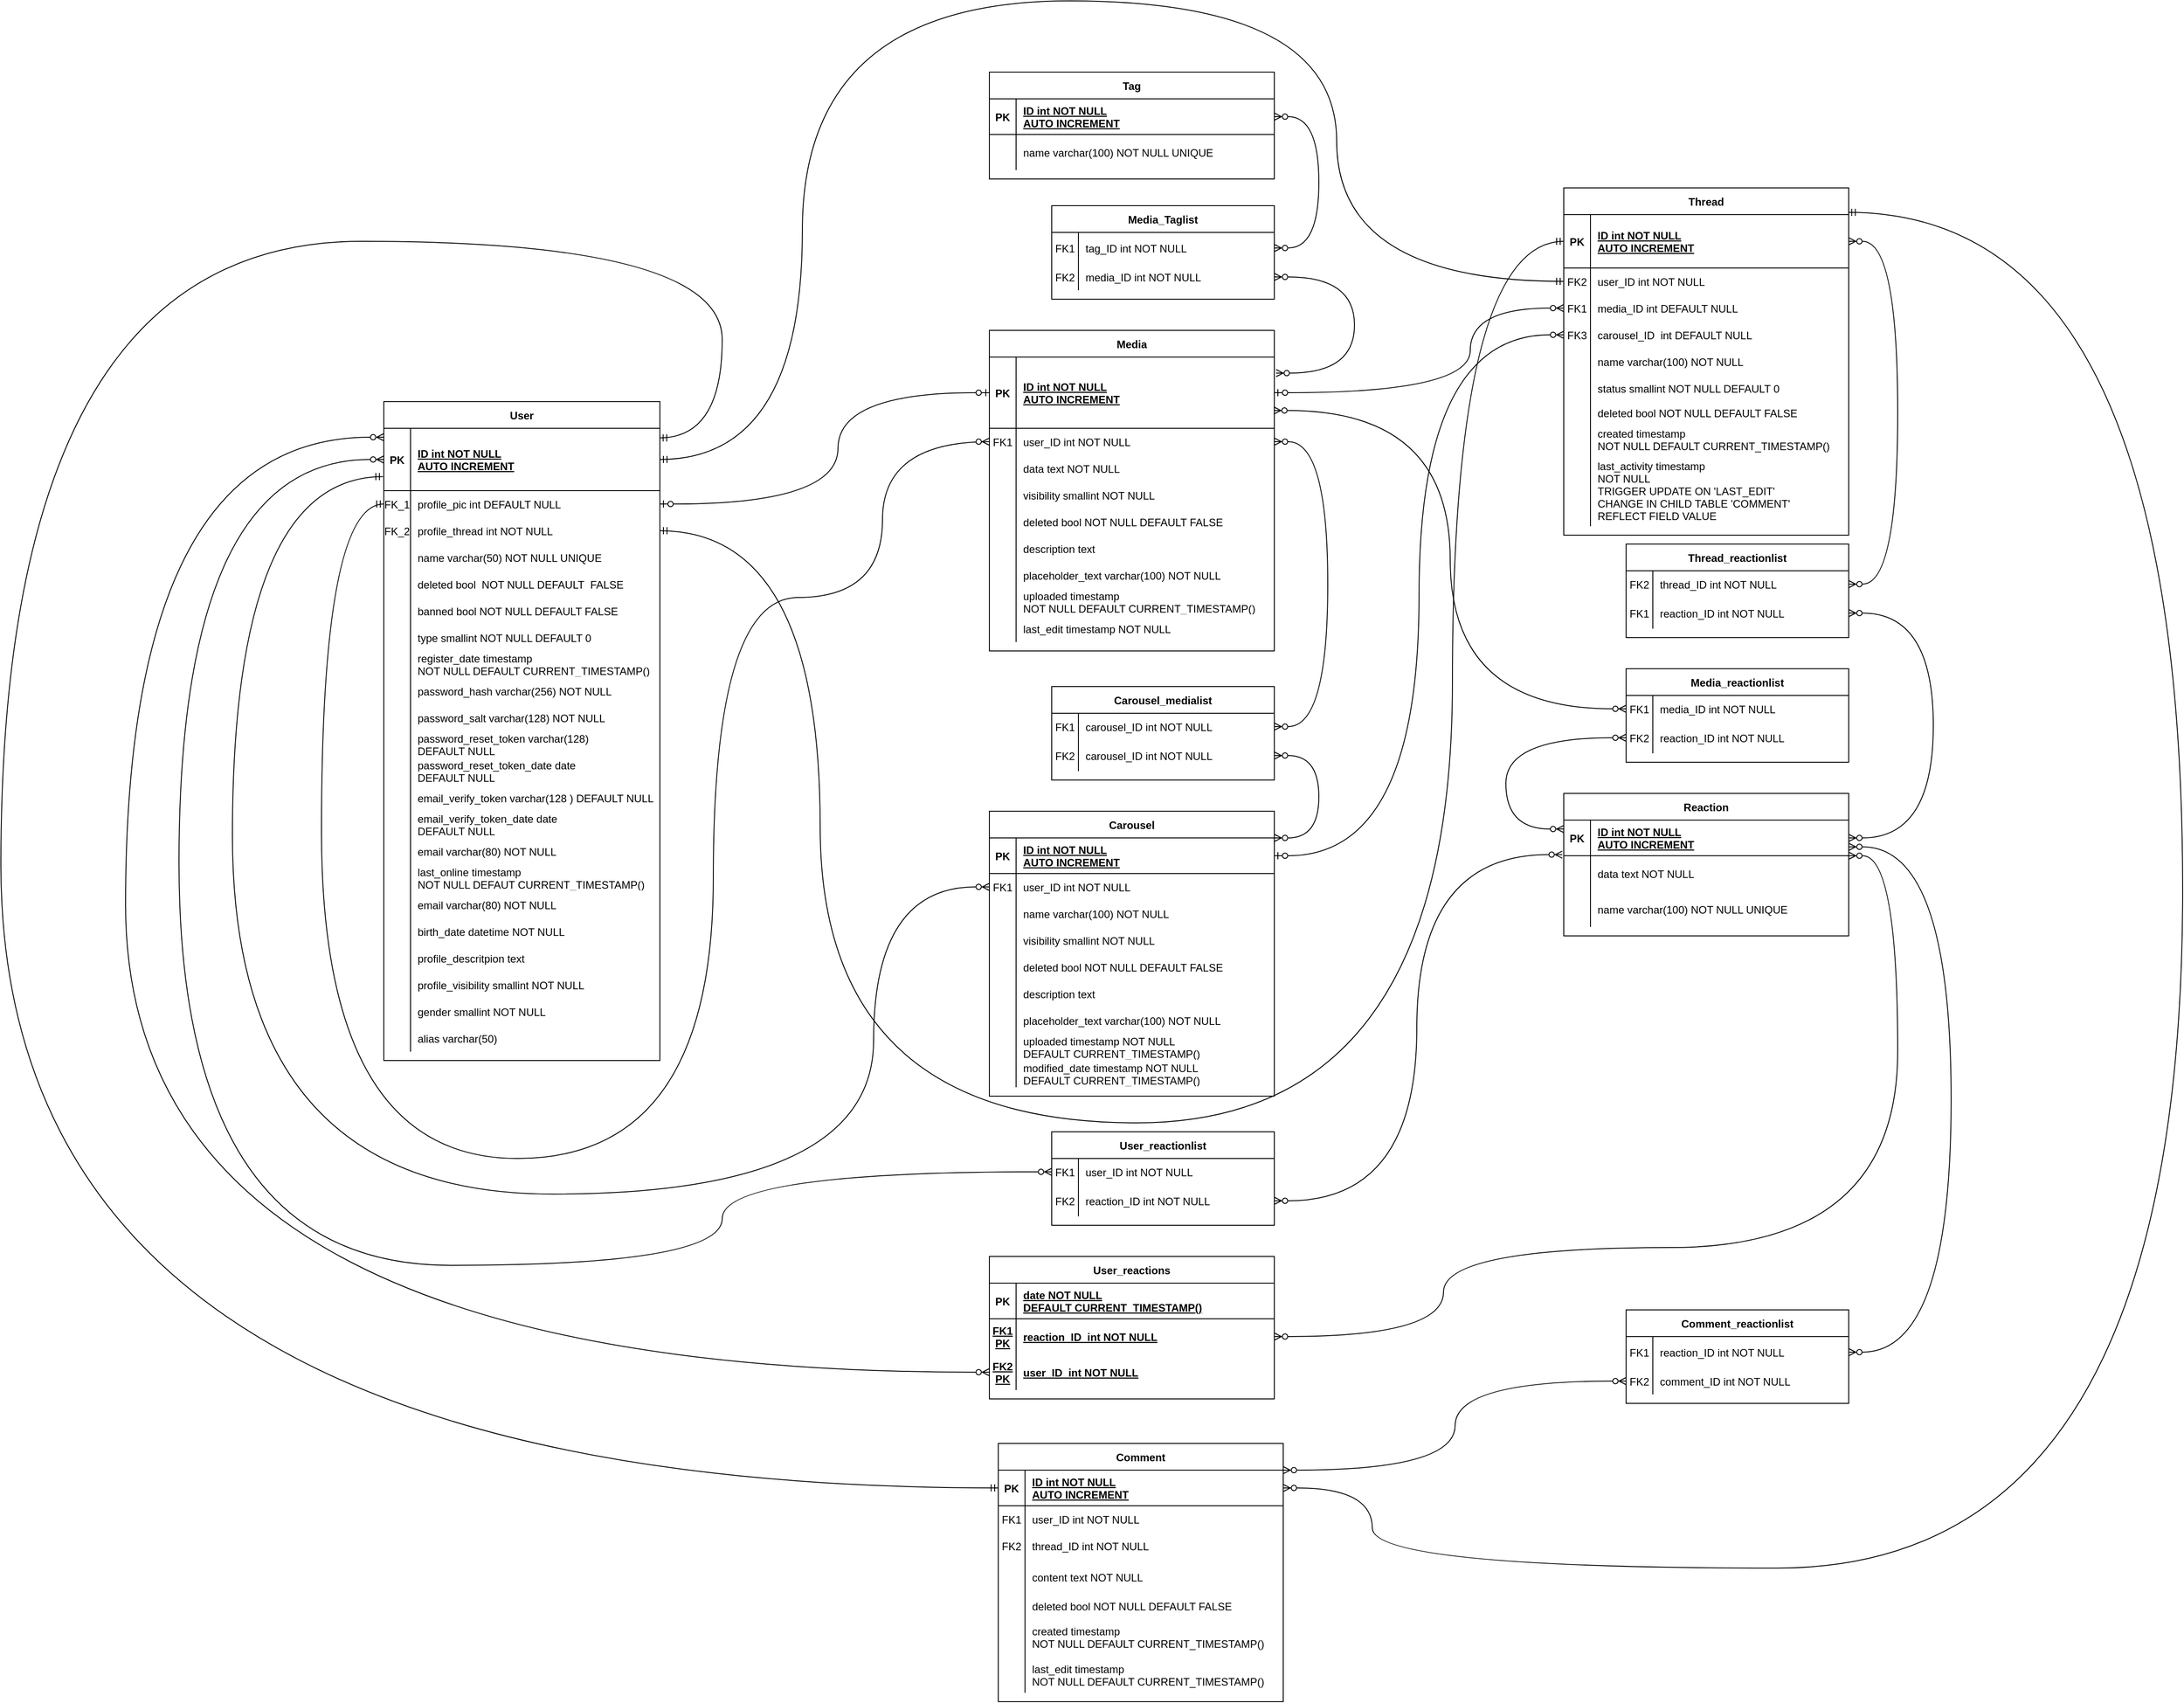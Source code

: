 <mxfile version="20.8.16" type="device"><diagram id="R2lEEEUBdFMjLlhIrx00" name="Page-1"><mxGraphModel dx="2268" dy="1928" grid="1" gridSize="10" guides="1" tooltips="1" connect="1" arrows="1" fold="1" page="1" pageScale="1" pageWidth="850" pageHeight="1100" math="0" shadow="0" extFonts="Permanent Marker^https://fonts.googleapis.com/css?family=Permanent+Marker"><root><mxCell id="0"/><mxCell id="1" parent="0"/><mxCell id="C-vyLk0tnHw3VtMMgP7b-12" value="" style="edgeStyle=orthogonalEdgeStyle;endArrow=ERzeroToMany;startArrow=ERmandOne;endFill=1;startFill=0;entryX=0;entryY=0.5;entryDx=0;entryDy=0;exitX=0;exitY=0.5;exitDx=0;exitDy=0;curved=1;" parent="1" source="vazbNBWlX0vo5gYXohMI-7" target="C-vyLk0tnHw3VtMMgP7b-17" edge="1"><mxGeometry width="100" height="100" relative="1" as="geometry"><mxPoint x="400" y="180" as="sourcePoint"/><mxPoint x="460" y="205" as="targetPoint"/><Array as="points"><mxPoint x="-280" y="385"/><mxPoint x="-280" y="1120"/><mxPoint x="160" y="1120"/><mxPoint x="160" y="490"/><mxPoint x="350" y="490"/><mxPoint x="350" y="315"/></Array></mxGeometry></mxCell><mxCell id="C-vyLk0tnHw3VtMMgP7b-13" value="Media" style="shape=table;startSize=30;container=1;collapsible=1;childLayout=tableLayout;fixedRows=1;rowLines=0;fontStyle=1;align=center;resizeLast=1;" parent="1" vertex="1"><mxGeometry x="470" y="190" width="320" height="360" as="geometry"/></mxCell><mxCell id="C-vyLk0tnHw3VtMMgP7b-14" value="" style="shape=partialRectangle;collapsible=0;dropTarget=0;pointerEvents=0;fillColor=none;points=[[0,0.5],[1,0.5]];portConstraint=eastwest;top=0;left=0;right=0;bottom=1;" parent="C-vyLk0tnHw3VtMMgP7b-13" vertex="1"><mxGeometry y="30" width="320" height="80" as="geometry"/></mxCell><mxCell id="C-vyLk0tnHw3VtMMgP7b-15" value="PK" style="shape=partialRectangle;overflow=hidden;connectable=0;fillColor=none;top=0;left=0;bottom=0;right=0;fontStyle=1;" parent="C-vyLk0tnHw3VtMMgP7b-14" vertex="1"><mxGeometry width="30" height="80" as="geometry"><mxRectangle width="30" height="80" as="alternateBounds"/></mxGeometry></mxCell><mxCell id="C-vyLk0tnHw3VtMMgP7b-16" value="ID int NOT NULL &#10;AUTO INCREMENT" style="shape=partialRectangle;overflow=hidden;connectable=0;fillColor=none;top=0;left=0;bottom=0;right=0;align=left;spacingLeft=6;fontStyle=5;" parent="C-vyLk0tnHw3VtMMgP7b-14" vertex="1"><mxGeometry x="30" width="290" height="80" as="geometry"><mxRectangle width="290" height="80" as="alternateBounds"/></mxGeometry></mxCell><mxCell id="C-vyLk0tnHw3VtMMgP7b-17" value="" style="shape=partialRectangle;collapsible=0;dropTarget=0;pointerEvents=0;fillColor=none;points=[[0,0.5],[1,0.5]];portConstraint=eastwest;top=0;left=0;right=0;bottom=0;" parent="C-vyLk0tnHw3VtMMgP7b-13" vertex="1"><mxGeometry y="110" width="320" height="30" as="geometry"/></mxCell><mxCell id="C-vyLk0tnHw3VtMMgP7b-18" value="FK1" style="shape=partialRectangle;overflow=hidden;connectable=0;fillColor=none;top=0;left=0;bottom=0;right=0;" parent="C-vyLk0tnHw3VtMMgP7b-17" vertex="1"><mxGeometry width="30" height="30" as="geometry"><mxRectangle width="30" height="30" as="alternateBounds"/></mxGeometry></mxCell><mxCell id="C-vyLk0tnHw3VtMMgP7b-19" value="user_ID int NOT NULL" style="shape=partialRectangle;overflow=hidden;connectable=0;fillColor=none;top=0;left=0;bottom=0;right=0;align=left;spacingLeft=6;" parent="C-vyLk0tnHw3VtMMgP7b-17" vertex="1"><mxGeometry x="30" width="290" height="30" as="geometry"><mxRectangle width="290" height="30" as="alternateBounds"/></mxGeometry></mxCell><mxCell id="C-vyLk0tnHw3VtMMgP7b-20" value="" style="shape=partialRectangle;collapsible=0;dropTarget=0;pointerEvents=0;fillColor=none;points=[[0,0.5],[1,0.5]];portConstraint=eastwest;top=0;left=0;right=0;bottom=0;" parent="C-vyLk0tnHw3VtMMgP7b-13" vertex="1"><mxGeometry y="140" width="320" height="30" as="geometry"/></mxCell><mxCell id="C-vyLk0tnHw3VtMMgP7b-21" value="" style="shape=partialRectangle;overflow=hidden;connectable=0;fillColor=none;top=0;left=0;bottom=0;right=0;" parent="C-vyLk0tnHw3VtMMgP7b-20" vertex="1"><mxGeometry width="30" height="30" as="geometry"><mxRectangle width="30" height="30" as="alternateBounds"/></mxGeometry></mxCell><mxCell id="C-vyLk0tnHw3VtMMgP7b-22" value="data text NOT NULL" style="shape=partialRectangle;overflow=hidden;connectable=0;fillColor=none;top=0;left=0;bottom=0;right=0;align=left;spacingLeft=6;" parent="C-vyLk0tnHw3VtMMgP7b-20" vertex="1"><mxGeometry x="30" width="290" height="30" as="geometry"><mxRectangle width="290" height="30" as="alternateBounds"/></mxGeometry></mxCell><mxCell id="m2q2-XIQqurc_C6BC_RA-31" value="" style="shape=partialRectangle;collapsible=0;dropTarget=0;pointerEvents=0;fillColor=none;points=[[0,0.5],[1,0.5]];portConstraint=eastwest;top=0;left=0;right=0;bottom=0;" parent="C-vyLk0tnHw3VtMMgP7b-13" vertex="1"><mxGeometry y="170" width="320" height="30" as="geometry"/></mxCell><mxCell id="m2q2-XIQqurc_C6BC_RA-32" value="" style="shape=partialRectangle;overflow=hidden;connectable=0;fillColor=none;top=0;left=0;bottom=0;right=0;" parent="m2q2-XIQqurc_C6BC_RA-31" vertex="1"><mxGeometry width="30" height="30" as="geometry"><mxRectangle width="30" height="30" as="alternateBounds"/></mxGeometry></mxCell><mxCell id="m2q2-XIQqurc_C6BC_RA-33" value="visibility smallint NOT NULL" style="shape=partialRectangle;overflow=hidden;connectable=0;fillColor=none;top=0;left=0;bottom=0;right=0;align=left;spacingLeft=6;" parent="m2q2-XIQqurc_C6BC_RA-31" vertex="1"><mxGeometry x="30" width="290" height="30" as="geometry"><mxRectangle width="290" height="30" as="alternateBounds"/></mxGeometry></mxCell><mxCell id="m2q2-XIQqurc_C6BC_RA-34" value="" style="shape=partialRectangle;collapsible=0;dropTarget=0;pointerEvents=0;fillColor=none;points=[[0,0.5],[1,0.5]];portConstraint=eastwest;top=0;left=0;right=0;bottom=0;" parent="C-vyLk0tnHw3VtMMgP7b-13" vertex="1"><mxGeometry y="200" width="320" height="30" as="geometry"/></mxCell><mxCell id="m2q2-XIQqurc_C6BC_RA-35" value="" style="shape=partialRectangle;overflow=hidden;connectable=0;fillColor=none;top=0;left=0;bottom=0;right=0;" parent="m2q2-XIQqurc_C6BC_RA-34" vertex="1"><mxGeometry width="30" height="30" as="geometry"><mxRectangle width="30" height="30" as="alternateBounds"/></mxGeometry></mxCell><mxCell id="m2q2-XIQqurc_C6BC_RA-36" value="deleted bool NOT NULL DEFAULT FALSE" style="shape=partialRectangle;overflow=hidden;connectable=0;fillColor=none;top=0;left=0;bottom=0;right=0;align=left;spacingLeft=6;" parent="m2q2-XIQqurc_C6BC_RA-34" vertex="1"><mxGeometry x="30" width="290" height="30" as="geometry"><mxRectangle width="290" height="30" as="alternateBounds"/></mxGeometry></mxCell><mxCell id="m2q2-XIQqurc_C6BC_RA-37" value="" style="shape=partialRectangle;collapsible=0;dropTarget=0;pointerEvents=0;fillColor=none;points=[[0,0.5],[1,0.5]];portConstraint=eastwest;top=0;left=0;right=0;bottom=0;" parent="C-vyLk0tnHw3VtMMgP7b-13" vertex="1"><mxGeometry y="230" width="320" height="30" as="geometry"/></mxCell><mxCell id="m2q2-XIQqurc_C6BC_RA-38" value="" style="shape=partialRectangle;overflow=hidden;connectable=0;fillColor=none;top=0;left=0;bottom=0;right=0;" parent="m2q2-XIQqurc_C6BC_RA-37" vertex="1"><mxGeometry width="30" height="30" as="geometry"><mxRectangle width="30" height="30" as="alternateBounds"/></mxGeometry></mxCell><mxCell id="m2q2-XIQqurc_C6BC_RA-39" value="description text" style="shape=partialRectangle;overflow=hidden;connectable=0;fillColor=none;top=0;left=0;bottom=0;right=0;align=left;spacingLeft=6;" parent="m2q2-XIQqurc_C6BC_RA-37" vertex="1"><mxGeometry x="30" width="290" height="30" as="geometry"><mxRectangle width="290" height="30" as="alternateBounds"/></mxGeometry></mxCell><mxCell id="m2q2-XIQqurc_C6BC_RA-40" value="" style="shape=partialRectangle;collapsible=0;dropTarget=0;pointerEvents=0;fillColor=none;points=[[0,0.5],[1,0.5]];portConstraint=eastwest;top=0;left=0;right=0;bottom=0;" parent="C-vyLk0tnHw3VtMMgP7b-13" vertex="1"><mxGeometry y="260" width="320" height="30" as="geometry"/></mxCell><mxCell id="m2q2-XIQqurc_C6BC_RA-41" value="" style="shape=partialRectangle;overflow=hidden;connectable=0;fillColor=none;top=0;left=0;bottom=0;right=0;" parent="m2q2-XIQqurc_C6BC_RA-40" vertex="1"><mxGeometry width="30" height="30" as="geometry"><mxRectangle width="30" height="30" as="alternateBounds"/></mxGeometry></mxCell><mxCell id="m2q2-XIQqurc_C6BC_RA-42" value="placeholder_text varchar(100) NOT NULL" style="shape=partialRectangle;overflow=hidden;connectable=0;fillColor=none;top=0;left=0;bottom=0;right=0;align=left;spacingLeft=6;" parent="m2q2-XIQqurc_C6BC_RA-40" vertex="1"><mxGeometry x="30" width="290" height="30" as="geometry"><mxRectangle width="290" height="30" as="alternateBounds"/></mxGeometry></mxCell><mxCell id="m2q2-XIQqurc_C6BC_RA-79" value="" style="shape=partialRectangle;collapsible=0;dropTarget=0;pointerEvents=0;fillColor=none;points=[[0,0.5],[1,0.5]];portConstraint=eastwest;top=0;left=0;right=0;bottom=0;" parent="C-vyLk0tnHw3VtMMgP7b-13" vertex="1"><mxGeometry y="290" width="320" height="30" as="geometry"/></mxCell><mxCell id="m2q2-XIQqurc_C6BC_RA-80" value="" style="shape=partialRectangle;overflow=hidden;connectable=0;fillColor=none;top=0;left=0;bottom=0;right=0;" parent="m2q2-XIQqurc_C6BC_RA-79" vertex="1"><mxGeometry width="30" height="30" as="geometry"><mxRectangle width="30" height="30" as="alternateBounds"/></mxGeometry></mxCell><mxCell id="m2q2-XIQqurc_C6BC_RA-81" value="uploaded timestamp &#10;NOT NULL DEFAULT CURRENT_TIMESTAMP()" style="shape=partialRectangle;overflow=hidden;connectable=0;fillColor=none;top=0;left=0;bottom=0;right=0;align=left;spacingLeft=6;" parent="m2q2-XIQqurc_C6BC_RA-79" vertex="1"><mxGeometry x="30" width="290" height="30" as="geometry"><mxRectangle width="290" height="30" as="alternateBounds"/></mxGeometry></mxCell><mxCell id="m2q2-XIQqurc_C6BC_RA-82" value="" style="shape=partialRectangle;collapsible=0;dropTarget=0;pointerEvents=0;fillColor=none;points=[[0,0.5],[1,0.5]];portConstraint=eastwest;top=0;left=0;right=0;bottom=0;" parent="C-vyLk0tnHw3VtMMgP7b-13" vertex="1"><mxGeometry y="320" width="320" height="30" as="geometry"/></mxCell><mxCell id="m2q2-XIQqurc_C6BC_RA-83" value="" style="shape=partialRectangle;overflow=hidden;connectable=0;fillColor=none;top=0;left=0;bottom=0;right=0;" parent="m2q2-XIQqurc_C6BC_RA-82" vertex="1"><mxGeometry width="30" height="30" as="geometry"><mxRectangle width="30" height="30" as="alternateBounds"/></mxGeometry></mxCell><mxCell id="m2q2-XIQqurc_C6BC_RA-84" value="last_edit timestamp NOT NULL" style="shape=partialRectangle;overflow=hidden;connectable=0;fillColor=none;top=0;left=0;bottom=0;right=0;align=left;spacingLeft=6;" parent="m2q2-XIQqurc_C6BC_RA-82" vertex="1"><mxGeometry x="30" width="290" height="30" as="geometry"><mxRectangle width="290" height="30" as="alternateBounds"/></mxGeometry></mxCell><mxCell id="C-vyLk0tnHw3VtMMgP7b-23" value="User" style="shape=table;startSize=30;container=1;collapsible=1;childLayout=tableLayout;fixedRows=1;rowLines=0;fontStyle=1;align=center;resizeLast=1;" parent="1" vertex="1"><mxGeometry x="-210" y="270" width="310" height="740.0" as="geometry"/></mxCell><mxCell id="C-vyLk0tnHw3VtMMgP7b-24" value="" style="shape=partialRectangle;collapsible=0;dropTarget=0;pointerEvents=0;fillColor=none;points=[[0,0.5],[1,0.5]];portConstraint=eastwest;top=0;left=0;right=0;bottom=1;" parent="C-vyLk0tnHw3VtMMgP7b-23" vertex="1"><mxGeometry y="30" width="310" height="70" as="geometry"/></mxCell><mxCell id="C-vyLk0tnHw3VtMMgP7b-25" value="PK" style="shape=partialRectangle;overflow=hidden;connectable=0;fillColor=none;top=0;left=0;bottom=0;right=0;fontStyle=1;" parent="C-vyLk0tnHw3VtMMgP7b-24" vertex="1"><mxGeometry width="30" height="70" as="geometry"><mxRectangle width="30" height="70" as="alternateBounds"/></mxGeometry></mxCell><mxCell id="C-vyLk0tnHw3VtMMgP7b-26" value="ID int NOT NULL &#10;AUTO INCREMENT" style="shape=partialRectangle;overflow=hidden;connectable=0;fillColor=none;top=0;left=0;bottom=0;right=0;align=left;spacingLeft=6;fontStyle=5;" parent="C-vyLk0tnHw3VtMMgP7b-24" vertex="1"><mxGeometry x="30" width="280" height="70" as="geometry"><mxRectangle width="280" height="70" as="alternateBounds"/></mxGeometry></mxCell><mxCell id="vazbNBWlX0vo5gYXohMI-7" value="" style="shape=partialRectangle;collapsible=0;dropTarget=0;pointerEvents=0;fillColor=none;points=[[0,0.5],[1,0.5]];portConstraint=eastwest;top=0;left=0;right=0;bottom=0;" parent="C-vyLk0tnHw3VtMMgP7b-23" vertex="1"><mxGeometry y="100" width="310" height="30" as="geometry"/></mxCell><mxCell id="vazbNBWlX0vo5gYXohMI-8" value="FK_1" style="shape=partialRectangle;overflow=hidden;connectable=0;fillColor=none;top=0;left=0;bottom=0;right=0;" parent="vazbNBWlX0vo5gYXohMI-7" vertex="1"><mxGeometry width="30" height="30" as="geometry"><mxRectangle width="30" height="30" as="alternateBounds"/></mxGeometry></mxCell><mxCell id="vazbNBWlX0vo5gYXohMI-9" value="profile_pic int DEFAULT NULL " style="shape=partialRectangle;overflow=hidden;connectable=0;fillColor=none;top=0;left=0;bottom=0;right=0;align=left;spacingLeft=6;" parent="vazbNBWlX0vo5gYXohMI-7" vertex="1"><mxGeometry x="30" width="280" height="30" as="geometry"><mxRectangle width="280" height="30" as="alternateBounds"/></mxGeometry></mxCell><mxCell id="OexqxhnEyeHTadY9ohWX-64" value="" style="shape=partialRectangle;collapsible=0;dropTarget=0;pointerEvents=0;fillColor=none;points=[[0,0.5],[1,0.5]];portConstraint=eastwest;top=0;left=0;right=0;bottom=0;" parent="C-vyLk0tnHw3VtMMgP7b-23" vertex="1"><mxGeometry y="130" width="310" height="30" as="geometry"/></mxCell><mxCell id="OexqxhnEyeHTadY9ohWX-65" value="FK_2" style="shape=partialRectangle;overflow=hidden;connectable=0;fillColor=none;top=0;left=0;bottom=0;right=0;" parent="OexqxhnEyeHTadY9ohWX-64" vertex="1"><mxGeometry width="30" height="30" as="geometry"><mxRectangle width="30" height="30" as="alternateBounds"/></mxGeometry></mxCell><mxCell id="OexqxhnEyeHTadY9ohWX-66" value="profile_thread int NOT NULL" style="shape=partialRectangle;overflow=hidden;connectable=0;fillColor=none;top=0;left=0;bottom=0;right=0;align=left;spacingLeft=6;" parent="OexqxhnEyeHTadY9ohWX-64" vertex="1"><mxGeometry x="30" width="280" height="30" as="geometry"><mxRectangle width="280" height="30" as="alternateBounds"/></mxGeometry></mxCell><mxCell id="C-vyLk0tnHw3VtMMgP7b-27" value="" style="shape=partialRectangle;collapsible=0;dropTarget=0;pointerEvents=0;fillColor=none;points=[[0,0.5],[1,0.5]];portConstraint=eastwest;top=0;left=0;right=0;bottom=0;" parent="C-vyLk0tnHw3VtMMgP7b-23" vertex="1"><mxGeometry y="160" width="310" height="30" as="geometry"/></mxCell><mxCell id="C-vyLk0tnHw3VtMMgP7b-28" value="" style="shape=partialRectangle;overflow=hidden;connectable=0;fillColor=none;top=0;left=0;bottom=0;right=0;" parent="C-vyLk0tnHw3VtMMgP7b-27" vertex="1"><mxGeometry width="30" height="30" as="geometry"><mxRectangle width="30" height="30" as="alternateBounds"/></mxGeometry></mxCell><mxCell id="C-vyLk0tnHw3VtMMgP7b-29" value="name varchar(50) NOT NULL UNIQUE" style="shape=partialRectangle;overflow=hidden;connectable=0;fillColor=none;top=0;left=0;bottom=0;right=0;align=left;spacingLeft=6;" parent="C-vyLk0tnHw3VtMMgP7b-27" vertex="1"><mxGeometry x="30" width="280" height="30" as="geometry"><mxRectangle width="280" height="30" as="alternateBounds"/></mxGeometry></mxCell><mxCell id="m2q2-XIQqurc_C6BC_RA-1" value="" style="shape=partialRectangle;collapsible=0;dropTarget=0;pointerEvents=0;fillColor=none;points=[[0,0.5],[1,0.5]];portConstraint=eastwest;top=0;left=0;right=0;bottom=0;" parent="C-vyLk0tnHw3VtMMgP7b-23" vertex="1"><mxGeometry y="190" width="310" height="30" as="geometry"/></mxCell><mxCell id="m2q2-XIQqurc_C6BC_RA-2" value="" style="shape=partialRectangle;overflow=hidden;connectable=0;fillColor=none;top=0;left=0;bottom=0;right=0;" parent="m2q2-XIQqurc_C6BC_RA-1" vertex="1"><mxGeometry width="30" height="30" as="geometry"><mxRectangle width="30" height="30" as="alternateBounds"/></mxGeometry></mxCell><mxCell id="m2q2-XIQqurc_C6BC_RA-3" value="deleted bool  NOT NULL DEFAULT  FALSE" style="shape=partialRectangle;overflow=hidden;connectable=0;fillColor=none;top=0;left=0;bottom=0;right=0;align=left;spacingLeft=6;" parent="m2q2-XIQqurc_C6BC_RA-1" vertex="1"><mxGeometry x="30" width="280" height="30" as="geometry"><mxRectangle width="280" height="30" as="alternateBounds"/></mxGeometry></mxCell><mxCell id="m2q2-XIQqurc_C6BC_RA-4" value="" style="shape=partialRectangle;collapsible=0;dropTarget=0;pointerEvents=0;fillColor=none;points=[[0,0.5],[1,0.5]];portConstraint=eastwest;top=0;left=0;right=0;bottom=0;" parent="C-vyLk0tnHw3VtMMgP7b-23" vertex="1"><mxGeometry y="220" width="310" height="30" as="geometry"/></mxCell><mxCell id="m2q2-XIQqurc_C6BC_RA-5" value="" style="shape=partialRectangle;overflow=hidden;connectable=0;fillColor=none;top=0;left=0;bottom=0;right=0;" parent="m2q2-XIQqurc_C6BC_RA-4" vertex="1"><mxGeometry width="30" height="30" as="geometry"><mxRectangle width="30" height="30" as="alternateBounds"/></mxGeometry></mxCell><mxCell id="m2q2-XIQqurc_C6BC_RA-6" value="banned bool NOT NULL DEFAULT FALSE" style="shape=partialRectangle;overflow=hidden;connectable=0;fillColor=none;top=0;left=0;bottom=0;right=0;align=left;spacingLeft=6;" parent="m2q2-XIQqurc_C6BC_RA-4" vertex="1"><mxGeometry x="30" width="280" height="30" as="geometry"><mxRectangle width="280" height="30" as="alternateBounds"/></mxGeometry></mxCell><mxCell id="m2q2-XIQqurc_C6BC_RA-7" value="" style="shape=partialRectangle;collapsible=0;dropTarget=0;pointerEvents=0;fillColor=none;points=[[0,0.5],[1,0.5]];portConstraint=eastwest;top=0;left=0;right=0;bottom=0;" parent="C-vyLk0tnHw3VtMMgP7b-23" vertex="1"><mxGeometry y="250" width="310" height="30" as="geometry"/></mxCell><mxCell id="m2q2-XIQqurc_C6BC_RA-8" value="" style="shape=partialRectangle;overflow=hidden;connectable=0;fillColor=none;top=0;left=0;bottom=0;right=0;" parent="m2q2-XIQqurc_C6BC_RA-7" vertex="1"><mxGeometry width="30" height="30" as="geometry"><mxRectangle width="30" height="30" as="alternateBounds"/></mxGeometry></mxCell><mxCell id="m2q2-XIQqurc_C6BC_RA-9" value="type smallint NOT NULL DEFAULT 0" style="shape=partialRectangle;overflow=hidden;connectable=0;fillColor=none;top=0;left=0;bottom=0;right=0;align=left;spacingLeft=6;" parent="m2q2-XIQqurc_C6BC_RA-7" vertex="1"><mxGeometry x="30" width="280" height="30" as="geometry"><mxRectangle width="280" height="30" as="alternateBounds"/></mxGeometry></mxCell><mxCell id="m2q2-XIQqurc_C6BC_RA-10" value="" style="shape=partialRectangle;collapsible=0;dropTarget=0;pointerEvents=0;fillColor=none;points=[[0,0.5],[1,0.5]];portConstraint=eastwest;top=0;left=0;right=0;bottom=0;" parent="C-vyLk0tnHw3VtMMgP7b-23" vertex="1"><mxGeometry y="280" width="310" height="30" as="geometry"/></mxCell><mxCell id="m2q2-XIQqurc_C6BC_RA-11" value="" style="shape=partialRectangle;overflow=hidden;connectable=0;fillColor=none;top=0;left=0;bottom=0;right=0;" parent="m2q2-XIQqurc_C6BC_RA-10" vertex="1"><mxGeometry width="30" height="30" as="geometry"><mxRectangle width="30" height="30" as="alternateBounds"/></mxGeometry></mxCell><mxCell id="m2q2-XIQqurc_C6BC_RA-12" value="register_date timestamp &#10;NOT NULL DEFAULT CURRENT_TIMESTAMP()" style="shape=partialRectangle;overflow=hidden;connectable=0;fillColor=none;top=0;left=0;bottom=0;right=0;align=left;spacingLeft=6;" parent="m2q2-XIQqurc_C6BC_RA-10" vertex="1"><mxGeometry x="30" width="280" height="30" as="geometry"><mxRectangle width="280" height="30" as="alternateBounds"/></mxGeometry></mxCell><mxCell id="-YebHq-6Xd8JCouoIiNo-11" value="" style="shape=partialRectangle;collapsible=0;dropTarget=0;pointerEvents=0;fillColor=none;points=[[0,0.5],[1,0.5]];portConstraint=eastwest;top=0;left=0;right=0;bottom=0;" parent="C-vyLk0tnHw3VtMMgP7b-23" vertex="1"><mxGeometry y="310" width="310" height="30" as="geometry"/></mxCell><mxCell id="-YebHq-6Xd8JCouoIiNo-12" value="" style="shape=partialRectangle;overflow=hidden;connectable=0;fillColor=none;top=0;left=0;bottom=0;right=0;" parent="-YebHq-6Xd8JCouoIiNo-11" vertex="1"><mxGeometry width="30" height="30" as="geometry"><mxRectangle width="30" height="30" as="alternateBounds"/></mxGeometry></mxCell><mxCell id="-YebHq-6Xd8JCouoIiNo-13" value="password_hash varchar(256) NOT NULL" style="shape=partialRectangle;overflow=hidden;connectable=0;fillColor=none;top=0;left=0;bottom=0;right=0;align=left;spacingLeft=6;" parent="-YebHq-6Xd8JCouoIiNo-11" vertex="1"><mxGeometry x="30" width="280" height="30" as="geometry"><mxRectangle width="280" height="30" as="alternateBounds"/></mxGeometry></mxCell><mxCell id="m2q2-XIQqurc_C6BC_RA-13" value="" style="shape=partialRectangle;collapsible=0;dropTarget=0;pointerEvents=0;fillColor=none;points=[[0,0.5],[1,0.5]];portConstraint=eastwest;top=0;left=0;right=0;bottom=0;" parent="C-vyLk0tnHw3VtMMgP7b-23" vertex="1"><mxGeometry y="340" width="310" height="30" as="geometry"/></mxCell><mxCell id="m2q2-XIQqurc_C6BC_RA-14" value="" style="shape=partialRectangle;overflow=hidden;connectable=0;fillColor=none;top=0;left=0;bottom=0;right=0;" parent="m2q2-XIQqurc_C6BC_RA-13" vertex="1"><mxGeometry width="30" height="30" as="geometry"><mxRectangle width="30" height="30" as="alternateBounds"/></mxGeometry></mxCell><mxCell id="m2q2-XIQqurc_C6BC_RA-15" value="password_salt varchar(128) NOT NULL" style="shape=partialRectangle;overflow=hidden;connectable=0;fillColor=none;top=0;left=0;bottom=0;right=0;align=left;spacingLeft=6;" parent="m2q2-XIQqurc_C6BC_RA-13" vertex="1"><mxGeometry x="30" width="280" height="30" as="geometry"><mxRectangle width="280" height="30" as="alternateBounds"/></mxGeometry></mxCell><mxCell id="-YebHq-6Xd8JCouoIiNo-14" value="" style="shape=partialRectangle;collapsible=0;dropTarget=0;pointerEvents=0;fillColor=none;points=[[0,0.5],[1,0.5]];portConstraint=eastwest;top=0;left=0;right=0;bottom=0;" parent="C-vyLk0tnHw3VtMMgP7b-23" vertex="1"><mxGeometry y="370" width="310" height="30" as="geometry"/></mxCell><mxCell id="-YebHq-6Xd8JCouoIiNo-15" value="" style="shape=partialRectangle;overflow=hidden;connectable=0;fillColor=none;top=0;left=0;bottom=0;right=0;" parent="-YebHq-6Xd8JCouoIiNo-14" vertex="1"><mxGeometry width="30" height="30" as="geometry"><mxRectangle width="30" height="30" as="alternateBounds"/></mxGeometry></mxCell><mxCell id="-YebHq-6Xd8JCouoIiNo-16" value="password_reset_token varchar(128) &#10;DEFAULT NULL" style="shape=partialRectangle;overflow=hidden;connectable=0;fillColor=none;top=0;left=0;bottom=0;right=0;align=left;spacingLeft=6;" parent="-YebHq-6Xd8JCouoIiNo-14" vertex="1"><mxGeometry x="30" width="280" height="30" as="geometry"><mxRectangle width="280" height="30" as="alternateBounds"/></mxGeometry></mxCell><mxCell id="cZkWShiuewEWHxFE6UhS-1" value="" style="shape=partialRectangle;collapsible=0;dropTarget=0;pointerEvents=0;fillColor=none;points=[[0,0.5],[1,0.5]];portConstraint=eastwest;top=0;left=0;right=0;bottom=0;" vertex="1" parent="C-vyLk0tnHw3VtMMgP7b-23"><mxGeometry y="400" width="310" height="30" as="geometry"/></mxCell><mxCell id="cZkWShiuewEWHxFE6UhS-2" value="" style="shape=partialRectangle;overflow=hidden;connectable=0;fillColor=none;top=0;left=0;bottom=0;right=0;" vertex="1" parent="cZkWShiuewEWHxFE6UhS-1"><mxGeometry width="30" height="30" as="geometry"><mxRectangle width="30" height="30" as="alternateBounds"/></mxGeometry></mxCell><mxCell id="cZkWShiuewEWHxFE6UhS-3" value="password_reset_token_date date&#10;DEFAULT NULL" style="shape=partialRectangle;overflow=hidden;connectable=0;fillColor=none;top=0;left=0;bottom=0;right=0;align=left;spacingLeft=6;" vertex="1" parent="cZkWShiuewEWHxFE6UhS-1"><mxGeometry x="30" width="280" height="30" as="geometry"><mxRectangle width="280" height="30" as="alternateBounds"/></mxGeometry></mxCell><mxCell id="cZkWShiuewEWHxFE6UhS-4" value="" style="shape=partialRectangle;collapsible=0;dropTarget=0;pointerEvents=0;fillColor=none;points=[[0,0.5],[1,0.5]];portConstraint=eastwest;top=0;left=0;right=0;bottom=0;" vertex="1" parent="C-vyLk0tnHw3VtMMgP7b-23"><mxGeometry y="430" width="310" height="30" as="geometry"/></mxCell><mxCell id="cZkWShiuewEWHxFE6UhS-5" value="" style="shape=partialRectangle;overflow=hidden;connectable=0;fillColor=none;top=0;left=0;bottom=0;right=0;" vertex="1" parent="cZkWShiuewEWHxFE6UhS-4"><mxGeometry width="30" height="30" as="geometry"><mxRectangle width="30" height="30" as="alternateBounds"/></mxGeometry></mxCell><mxCell id="cZkWShiuewEWHxFE6UhS-6" value="email_verify_token varchar(128 ) DEFAULT NULL" style="shape=partialRectangle;overflow=hidden;connectable=0;fillColor=none;top=0;left=0;bottom=0;right=0;align=left;spacingLeft=6;" vertex="1" parent="cZkWShiuewEWHxFE6UhS-4"><mxGeometry x="30" width="280" height="30" as="geometry"><mxRectangle width="280" height="30" as="alternateBounds"/></mxGeometry></mxCell><mxCell id="m2q2-XIQqurc_C6BC_RA-16" value="" style="shape=partialRectangle;collapsible=0;dropTarget=0;pointerEvents=0;fillColor=none;points=[[0,0.5],[1,0.5]];portConstraint=eastwest;top=0;left=0;right=0;bottom=0;" parent="C-vyLk0tnHw3VtMMgP7b-23" vertex="1"><mxGeometry y="460" width="310" height="30" as="geometry"/></mxCell><mxCell id="m2q2-XIQqurc_C6BC_RA-17" value="" style="shape=partialRectangle;overflow=hidden;connectable=0;fillColor=none;top=0;left=0;bottom=0;right=0;" parent="m2q2-XIQqurc_C6BC_RA-16" vertex="1"><mxGeometry width="30" height="30" as="geometry"><mxRectangle width="30" height="30" as="alternateBounds"/></mxGeometry></mxCell><mxCell id="m2q2-XIQqurc_C6BC_RA-18" value="email_verify_token_date date&#10;DEFAULT NULL" style="shape=partialRectangle;overflow=hidden;connectable=0;fillColor=none;top=0;left=0;bottom=0;right=0;align=left;spacingLeft=6;" parent="m2q2-XIQqurc_C6BC_RA-16" vertex="1"><mxGeometry x="30" width="280" height="30" as="geometry"><mxRectangle width="280" height="30" as="alternateBounds"/></mxGeometry></mxCell><mxCell id="m2q2-XIQqurc_C6BC_RA-19" value="" style="shape=partialRectangle;collapsible=0;dropTarget=0;pointerEvents=0;fillColor=none;points=[[0,0.5],[1,0.5]];portConstraint=eastwest;top=0;left=0;right=0;bottom=0;" parent="C-vyLk0tnHw3VtMMgP7b-23" vertex="1"><mxGeometry y="490" width="310" height="30" as="geometry"/></mxCell><mxCell id="m2q2-XIQqurc_C6BC_RA-20" value="" style="shape=partialRectangle;overflow=hidden;connectable=0;fillColor=none;top=0;left=0;bottom=0;right=0;" parent="m2q2-XIQqurc_C6BC_RA-19" vertex="1"><mxGeometry width="30" height="30" as="geometry"><mxRectangle width="30" height="30" as="alternateBounds"/></mxGeometry></mxCell><mxCell id="m2q2-XIQqurc_C6BC_RA-21" value="email varchar(80) NOT NULL" style="shape=partialRectangle;overflow=hidden;connectable=0;fillColor=none;top=0;left=0;bottom=0;right=0;align=left;spacingLeft=6;" parent="m2q2-XIQqurc_C6BC_RA-19" vertex="1"><mxGeometry x="30" width="280" height="30" as="geometry"><mxRectangle width="280" height="30" as="alternateBounds"/></mxGeometry></mxCell><mxCell id="m2q2-XIQqurc_C6BC_RA-22" value="" style="shape=partialRectangle;collapsible=0;dropTarget=0;pointerEvents=0;fillColor=none;points=[[0,0.5],[1,0.5]];portConstraint=eastwest;top=0;left=0;right=0;bottom=0;" parent="C-vyLk0tnHw3VtMMgP7b-23" vertex="1"><mxGeometry y="520" width="310" height="30" as="geometry"/></mxCell><mxCell id="m2q2-XIQqurc_C6BC_RA-23" value="" style="shape=partialRectangle;overflow=hidden;connectable=0;fillColor=none;top=0;left=0;bottom=0;right=0;" parent="m2q2-XIQqurc_C6BC_RA-22" vertex="1"><mxGeometry width="30" height="30" as="geometry"><mxRectangle width="30" height="30" as="alternateBounds"/></mxGeometry></mxCell><mxCell id="m2q2-XIQqurc_C6BC_RA-24" value="last_online timestamp&#10;NOT NULL DEFAUT CURRENT_TIMESTAMP()" style="shape=partialRectangle;overflow=hidden;connectable=0;fillColor=none;top=0;left=0;bottom=0;right=0;align=left;spacingLeft=6;" parent="m2q2-XIQqurc_C6BC_RA-22" vertex="1"><mxGeometry x="30" width="280" height="30" as="geometry"><mxRectangle width="280" height="30" as="alternateBounds"/></mxGeometry></mxCell><mxCell id="m2q2-XIQqurc_C6BC_RA-25" value="" style="shape=partialRectangle;collapsible=0;dropTarget=0;pointerEvents=0;fillColor=none;points=[[0,0.5],[1,0.5]];portConstraint=eastwest;top=0;left=0;right=0;bottom=0;" parent="C-vyLk0tnHw3VtMMgP7b-23" vertex="1"><mxGeometry y="550" width="310" height="30" as="geometry"/></mxCell><mxCell id="m2q2-XIQqurc_C6BC_RA-26" value="" style="shape=partialRectangle;overflow=hidden;connectable=0;fillColor=none;top=0;left=0;bottom=0;right=0;" parent="m2q2-XIQqurc_C6BC_RA-25" vertex="1"><mxGeometry width="30" height="30" as="geometry"><mxRectangle width="30" height="30" as="alternateBounds"/></mxGeometry></mxCell><mxCell id="m2q2-XIQqurc_C6BC_RA-27" value="email varchar(80) NOT NULL" style="shape=partialRectangle;overflow=hidden;connectable=0;fillColor=none;top=0;left=0;bottom=0;right=0;align=left;spacingLeft=6;" parent="m2q2-XIQqurc_C6BC_RA-25" vertex="1"><mxGeometry x="30" width="280" height="30" as="geometry"><mxRectangle width="280" height="30" as="alternateBounds"/></mxGeometry></mxCell><mxCell id="m2q2-XIQqurc_C6BC_RA-28" value="" style="shape=partialRectangle;collapsible=0;dropTarget=0;pointerEvents=0;fillColor=none;points=[[0,0.5],[1,0.5]];portConstraint=eastwest;top=0;left=0;right=0;bottom=0;" parent="C-vyLk0tnHw3VtMMgP7b-23" vertex="1"><mxGeometry y="580" width="310" height="30" as="geometry"/></mxCell><mxCell id="m2q2-XIQqurc_C6BC_RA-29" value="" style="shape=partialRectangle;overflow=hidden;connectable=0;fillColor=none;top=0;left=0;bottom=0;right=0;" parent="m2q2-XIQqurc_C6BC_RA-28" vertex="1"><mxGeometry width="30" height="30" as="geometry"><mxRectangle width="30" height="30" as="alternateBounds"/></mxGeometry></mxCell><mxCell id="m2q2-XIQqurc_C6BC_RA-30" value="birth_date datetime NOT NULL" style="shape=partialRectangle;overflow=hidden;connectable=0;fillColor=none;top=0;left=0;bottom=0;right=0;align=left;spacingLeft=6;" parent="m2q2-XIQqurc_C6BC_RA-28" vertex="1"><mxGeometry x="30" width="280" height="30" as="geometry"><mxRectangle width="280" height="30" as="alternateBounds"/></mxGeometry></mxCell><mxCell id="vazbNBWlX0vo5gYXohMI-1" value="" style="shape=partialRectangle;collapsible=0;dropTarget=0;pointerEvents=0;fillColor=none;points=[[0,0.5],[1,0.5]];portConstraint=eastwest;top=0;left=0;right=0;bottom=0;" parent="C-vyLk0tnHw3VtMMgP7b-23" vertex="1"><mxGeometry y="610" width="310" height="30" as="geometry"/></mxCell><mxCell id="vazbNBWlX0vo5gYXohMI-2" value="" style="shape=partialRectangle;overflow=hidden;connectable=0;fillColor=none;top=0;left=0;bottom=0;right=0;" parent="vazbNBWlX0vo5gYXohMI-1" vertex="1"><mxGeometry width="30" height="30" as="geometry"><mxRectangle width="30" height="30" as="alternateBounds"/></mxGeometry></mxCell><mxCell id="vazbNBWlX0vo5gYXohMI-3" value="profile_descritpion text" style="shape=partialRectangle;overflow=hidden;connectable=0;fillColor=none;top=0;left=0;bottom=0;right=0;align=left;spacingLeft=6;" parent="vazbNBWlX0vo5gYXohMI-1" vertex="1"><mxGeometry x="30" width="280" height="30" as="geometry"><mxRectangle width="280" height="30" as="alternateBounds"/></mxGeometry></mxCell><mxCell id="vazbNBWlX0vo5gYXohMI-4" value="" style="shape=partialRectangle;collapsible=0;dropTarget=0;pointerEvents=0;fillColor=none;points=[[0,0.5],[1,0.5]];portConstraint=eastwest;top=0;left=0;right=0;bottom=0;" parent="C-vyLk0tnHw3VtMMgP7b-23" vertex="1"><mxGeometry y="640" width="310" height="30" as="geometry"/></mxCell><mxCell id="vazbNBWlX0vo5gYXohMI-5" value="" style="shape=partialRectangle;overflow=hidden;connectable=0;fillColor=none;top=0;left=0;bottom=0;right=0;" parent="vazbNBWlX0vo5gYXohMI-4" vertex="1"><mxGeometry width="30" height="30" as="geometry"><mxRectangle width="30" height="30" as="alternateBounds"/></mxGeometry></mxCell><mxCell id="vazbNBWlX0vo5gYXohMI-6" value="profile_visibility smallint NOT NULL" style="shape=partialRectangle;overflow=hidden;connectable=0;fillColor=none;top=0;left=0;bottom=0;right=0;align=left;spacingLeft=6;" parent="vazbNBWlX0vo5gYXohMI-4" vertex="1"><mxGeometry x="30" width="280" height="30" as="geometry"><mxRectangle width="280" height="30" as="alternateBounds"/></mxGeometry></mxCell><mxCell id="wS1XL3CeiCHPmeg_RlJ0-1" value="" style="shape=partialRectangle;collapsible=0;dropTarget=0;pointerEvents=0;fillColor=none;points=[[0,0.5],[1,0.5]];portConstraint=eastwest;top=0;left=0;right=0;bottom=0;" parent="C-vyLk0tnHw3VtMMgP7b-23" vertex="1"><mxGeometry y="670" width="310" height="30" as="geometry"/></mxCell><mxCell id="wS1XL3CeiCHPmeg_RlJ0-2" value="" style="shape=partialRectangle;overflow=hidden;connectable=0;fillColor=none;top=0;left=0;bottom=0;right=0;" parent="wS1XL3CeiCHPmeg_RlJ0-1" vertex="1"><mxGeometry width="30" height="30" as="geometry"><mxRectangle width="30" height="30" as="alternateBounds"/></mxGeometry></mxCell><mxCell id="wS1XL3CeiCHPmeg_RlJ0-3" value="gender smallint NOT NULL" style="shape=partialRectangle;overflow=hidden;connectable=0;fillColor=none;top=0;left=0;bottom=0;right=0;align=left;spacingLeft=6;" parent="wS1XL3CeiCHPmeg_RlJ0-1" vertex="1"><mxGeometry x="30" width="280" height="30" as="geometry"><mxRectangle width="280" height="30" as="alternateBounds"/></mxGeometry></mxCell><mxCell id="OexqxhnEyeHTadY9ohWX-61" value="" style="shape=partialRectangle;collapsible=0;dropTarget=0;pointerEvents=0;fillColor=none;points=[[0,0.5],[1,0.5]];portConstraint=eastwest;top=0;left=0;right=0;bottom=0;" parent="C-vyLk0tnHw3VtMMgP7b-23" vertex="1"><mxGeometry y="700" width="310" height="30" as="geometry"/></mxCell><mxCell id="OexqxhnEyeHTadY9ohWX-62" value="" style="shape=partialRectangle;overflow=hidden;connectable=0;fillColor=none;top=0;left=0;bottom=0;right=0;" parent="OexqxhnEyeHTadY9ohWX-61" vertex="1"><mxGeometry width="30" height="30" as="geometry"><mxRectangle width="30" height="30" as="alternateBounds"/></mxGeometry></mxCell><mxCell id="OexqxhnEyeHTadY9ohWX-63" value="alias varchar(50) " style="shape=partialRectangle;overflow=hidden;connectable=0;fillColor=none;top=0;left=0;bottom=0;right=0;align=left;spacingLeft=6;" parent="OexqxhnEyeHTadY9ohWX-61" vertex="1"><mxGeometry x="30" width="280" height="30" as="geometry"><mxRectangle width="280" height="30" as="alternateBounds"/></mxGeometry></mxCell><mxCell id="m2q2-XIQqurc_C6BC_RA-57" value="Media_Taglist" style="shape=table;startSize=30;container=1;collapsible=1;childLayout=tableLayout;fixedRows=1;rowLines=0;fontStyle=1;align=center;resizeLast=1;" parent="1" vertex="1"><mxGeometry x="540" y="50" width="250" height="105" as="geometry"/></mxCell><mxCell id="m2q2-XIQqurc_C6BC_RA-64" value="" style="shape=partialRectangle;collapsible=0;dropTarget=0;pointerEvents=0;fillColor=none;points=[[0,0.5],[1,0.5]];portConstraint=eastwest;top=0;left=0;right=0;bottom=0;" parent="m2q2-XIQqurc_C6BC_RA-57" vertex="1"><mxGeometry y="30" width="250" height="35" as="geometry"/></mxCell><mxCell id="m2q2-XIQqurc_C6BC_RA-65" value="FK1" style="shape=partialRectangle;overflow=hidden;connectable=0;fillColor=none;top=0;left=0;bottom=0;right=0;" parent="m2q2-XIQqurc_C6BC_RA-64" vertex="1"><mxGeometry width="30" height="35" as="geometry"><mxRectangle width="30" height="35" as="alternateBounds"/></mxGeometry></mxCell><mxCell id="m2q2-XIQqurc_C6BC_RA-66" value="tag_ID int NOT NULL" style="shape=partialRectangle;overflow=hidden;connectable=0;fillColor=none;top=0;left=0;bottom=0;right=0;align=left;spacingLeft=6;" parent="m2q2-XIQqurc_C6BC_RA-64" vertex="1"><mxGeometry x="30" width="220" height="35" as="geometry"><mxRectangle width="220" height="35" as="alternateBounds"/></mxGeometry></mxCell><mxCell id="m2q2-XIQqurc_C6BC_RA-61" value="" style="shape=partialRectangle;collapsible=0;dropTarget=0;pointerEvents=0;fillColor=none;points=[[0,0.5],[1,0.5]];portConstraint=eastwest;top=0;left=0;right=0;bottom=0;" parent="m2q2-XIQqurc_C6BC_RA-57" vertex="1"><mxGeometry y="65" width="250" height="30" as="geometry"/></mxCell><mxCell id="m2q2-XIQqurc_C6BC_RA-62" value="FK2" style="shape=partialRectangle;overflow=hidden;connectable=0;fillColor=none;top=0;left=0;bottom=0;right=0;" parent="m2q2-XIQqurc_C6BC_RA-61" vertex="1"><mxGeometry width="30" height="30" as="geometry"><mxRectangle width="30" height="30" as="alternateBounds"/></mxGeometry></mxCell><mxCell id="m2q2-XIQqurc_C6BC_RA-63" value="media_ID int NOT NULL" style="shape=partialRectangle;overflow=hidden;connectable=0;fillColor=none;top=0;left=0;bottom=0;right=0;align=left;spacingLeft=6;" parent="m2q2-XIQqurc_C6BC_RA-61" vertex="1"><mxGeometry x="30" width="220" height="30" as="geometry"><mxRectangle width="220" height="30" as="alternateBounds"/></mxGeometry></mxCell><mxCell id="m2q2-XIQqurc_C6BC_RA-69" style="edgeStyle=orthogonalEdgeStyle;curved=1;rounded=0;orthogonalLoop=1;jettySize=auto;html=1;exitX=1;exitY=0.5;exitDx=0;exitDy=0;startArrow=ERzeroToMany;startFill=0;endArrow=ERzeroToMany;endFill=0;entryX=1;entryY=0.5;entryDx=0;entryDy=0;" parent="1" source="m2q2-XIQqurc_C6BC_RA-64" target="Fk5TxaLU_St_AZtXTYo6-2" edge="1"><mxGeometry relative="1" as="geometry"><Array as="points"><mxPoint x="840" y="98"/><mxPoint x="840" y="-50"/></Array><mxPoint x="320" y="65" as="targetPoint"/></mxGeometry></mxCell><mxCell id="m2q2-XIQqurc_C6BC_RA-70" style="edgeStyle=orthogonalEdgeStyle;curved=1;rounded=0;orthogonalLoop=1;jettySize=auto;html=1;exitX=1;exitY=0.5;exitDx=0;exitDy=0;startArrow=ERzeroToMany;startFill=0;endArrow=ERzeroToMany;endFill=0;entryX=1.006;entryY=0.225;entryDx=0;entryDy=0;entryPerimeter=0;" parent="1" source="m2q2-XIQqurc_C6BC_RA-61" target="C-vyLk0tnHw3VtMMgP7b-14" edge="1"><mxGeometry relative="1" as="geometry"><Array as="points"><mxPoint x="880" y="130"/><mxPoint x="880" y="238"/></Array><mxPoint x="710" y="190" as="targetPoint"/></mxGeometry></mxCell><mxCell id="vazbNBWlX0vo5gYXohMI-10" style="edgeStyle=orthogonalEdgeStyle;rounded=0;orthogonalLoop=1;jettySize=auto;html=1;startArrow=ERzeroToOne;startFill=0;endArrow=ERzeroToOne;endFill=0;curved=1;entryX=0;entryY=0.5;entryDx=0;entryDy=0;exitX=1;exitY=0.5;exitDx=0;exitDy=0;" parent="1" source="vazbNBWlX0vo5gYXohMI-7" target="C-vyLk0tnHw3VtMMgP7b-14" edge="1"><mxGeometry relative="1" as="geometry"><Array as="points"><mxPoint x="300" y="385"/><mxPoint x="300" y="260"/></Array><mxPoint x="370" y="190" as="sourcePoint"/></mxGeometry></mxCell><mxCell id="_1PA6eY6DBr4F23X2l9l-1" value="Thread" style="shape=table;startSize=30;container=1;collapsible=1;childLayout=tableLayout;fixedRows=1;rowLines=0;fontStyle=1;align=center;resizeLast=1;" parent="1" vertex="1"><mxGeometry x="1115" y="30" width="320" height="390" as="geometry"/></mxCell><mxCell id="_1PA6eY6DBr4F23X2l9l-2" value="" style="shape=partialRectangle;collapsible=0;dropTarget=0;pointerEvents=0;fillColor=none;points=[[0,0.5],[1,0.5]];portConstraint=eastwest;top=0;left=0;right=0;bottom=1;" parent="_1PA6eY6DBr4F23X2l9l-1" vertex="1"><mxGeometry y="30" width="320" height="60" as="geometry"/></mxCell><mxCell id="_1PA6eY6DBr4F23X2l9l-3" value="PK" style="shape=partialRectangle;overflow=hidden;connectable=0;fillColor=none;top=0;left=0;bottom=0;right=0;fontStyle=1;" parent="_1PA6eY6DBr4F23X2l9l-2" vertex="1"><mxGeometry width="30" height="60" as="geometry"><mxRectangle width="30" height="60" as="alternateBounds"/></mxGeometry></mxCell><mxCell id="_1PA6eY6DBr4F23X2l9l-4" value="ID int NOT NULL &#10;AUTO INCREMENT" style="shape=partialRectangle;overflow=hidden;connectable=0;fillColor=none;top=0;left=0;bottom=0;right=0;align=left;spacingLeft=6;fontStyle=5;" parent="_1PA6eY6DBr4F23X2l9l-2" vertex="1"><mxGeometry x="30" width="290" height="60" as="geometry"><mxRectangle width="290" height="60" as="alternateBounds"/></mxGeometry></mxCell><mxCell id="_1PA6eY6DBr4F23X2l9l-5" value="" style="shape=partialRectangle;collapsible=0;dropTarget=0;pointerEvents=0;fillColor=none;points=[[0,0.5],[1,0.5]];portConstraint=eastwest;top=0;left=0;right=0;bottom=0;" parent="_1PA6eY6DBr4F23X2l9l-1" vertex="1"><mxGeometry y="90" width="320" height="30" as="geometry"/></mxCell><mxCell id="_1PA6eY6DBr4F23X2l9l-6" value="FK2" style="shape=partialRectangle;overflow=hidden;connectable=0;fillColor=none;top=0;left=0;bottom=0;right=0;" parent="_1PA6eY6DBr4F23X2l9l-5" vertex="1"><mxGeometry width="30" height="30" as="geometry"><mxRectangle width="30" height="30" as="alternateBounds"/></mxGeometry></mxCell><mxCell id="_1PA6eY6DBr4F23X2l9l-7" value="user_ID int NOT NULL" style="shape=partialRectangle;overflow=hidden;connectable=0;fillColor=none;top=0;left=0;bottom=0;right=0;align=left;spacingLeft=6;" parent="_1PA6eY6DBr4F23X2l9l-5" vertex="1"><mxGeometry x="30" width="290" height="30" as="geometry"><mxRectangle width="290" height="30" as="alternateBounds"/></mxGeometry></mxCell><mxCell id="_1PA6eY6DBr4F23X2l9l-29" value="" style="shape=partialRectangle;collapsible=0;dropTarget=0;pointerEvents=0;fillColor=none;points=[[0,0.5],[1,0.5]];portConstraint=eastwest;top=0;left=0;right=0;bottom=0;" parent="_1PA6eY6DBr4F23X2l9l-1" vertex="1"><mxGeometry y="120" width="320" height="30" as="geometry"/></mxCell><mxCell id="_1PA6eY6DBr4F23X2l9l-30" value="FK1" style="shape=partialRectangle;overflow=hidden;connectable=0;fillColor=none;top=0;left=0;bottom=0;right=0;" parent="_1PA6eY6DBr4F23X2l9l-29" vertex="1"><mxGeometry width="30" height="30" as="geometry"><mxRectangle width="30" height="30" as="alternateBounds"/></mxGeometry></mxCell><mxCell id="_1PA6eY6DBr4F23X2l9l-31" value="media_ID int DEFAULT NULL" style="shape=partialRectangle;overflow=hidden;connectable=0;fillColor=none;top=0;left=0;bottom=0;right=0;align=left;spacingLeft=6;" parent="_1PA6eY6DBr4F23X2l9l-29" vertex="1"><mxGeometry x="30" width="290" height="30" as="geometry"><mxRectangle width="290" height="30" as="alternateBounds"/></mxGeometry></mxCell><mxCell id="OexqxhnEyeHTadY9ohWX-57" value="" style="shape=partialRectangle;collapsible=0;dropTarget=0;pointerEvents=0;fillColor=none;points=[[0,0.5],[1,0.5]];portConstraint=eastwest;top=0;left=0;right=0;bottom=0;" parent="_1PA6eY6DBr4F23X2l9l-1" vertex="1"><mxGeometry y="150" width="320" height="30" as="geometry"/></mxCell><mxCell id="OexqxhnEyeHTadY9ohWX-58" value="FK3" style="shape=partialRectangle;overflow=hidden;connectable=0;fillColor=none;top=0;left=0;bottom=0;right=0;" parent="OexqxhnEyeHTadY9ohWX-57" vertex="1"><mxGeometry width="30" height="30" as="geometry"><mxRectangle width="30" height="30" as="alternateBounds"/></mxGeometry></mxCell><mxCell id="OexqxhnEyeHTadY9ohWX-59" value="carousel_ID  int DEFAULT NULL" style="shape=partialRectangle;overflow=hidden;connectable=0;fillColor=none;top=0;left=0;bottom=0;right=0;align=left;spacingLeft=6;" parent="OexqxhnEyeHTadY9ohWX-57" vertex="1"><mxGeometry x="30" width="290" height="30" as="geometry"><mxRectangle width="290" height="30" as="alternateBounds"/></mxGeometry></mxCell><mxCell id="_1PA6eY6DBr4F23X2l9l-17" value="" style="shape=partialRectangle;collapsible=0;dropTarget=0;pointerEvents=0;fillColor=none;points=[[0,0.5],[1,0.5]];portConstraint=eastwest;top=0;left=0;right=0;bottom=0;" parent="_1PA6eY6DBr4F23X2l9l-1" vertex="1"><mxGeometry y="180" width="320" height="30" as="geometry"/></mxCell><mxCell id="_1PA6eY6DBr4F23X2l9l-18" value="" style="shape=partialRectangle;overflow=hidden;connectable=0;fillColor=none;top=0;left=0;bottom=0;right=0;" parent="_1PA6eY6DBr4F23X2l9l-17" vertex="1"><mxGeometry width="30" height="30" as="geometry"><mxRectangle width="30" height="30" as="alternateBounds"/></mxGeometry></mxCell><mxCell id="_1PA6eY6DBr4F23X2l9l-19" value="name varchar(100) NOT NULL" style="shape=partialRectangle;overflow=hidden;connectable=0;fillColor=none;top=0;left=0;bottom=0;right=0;align=left;spacingLeft=6;" parent="_1PA6eY6DBr4F23X2l9l-17" vertex="1"><mxGeometry x="30" width="290" height="30" as="geometry"><mxRectangle width="290" height="30" as="alternateBounds"/></mxGeometry></mxCell><mxCell id="_1PA6eY6DBr4F23X2l9l-8" value="" style="shape=partialRectangle;collapsible=0;dropTarget=0;pointerEvents=0;fillColor=none;points=[[0,0.5],[1,0.5]];portConstraint=eastwest;top=0;left=0;right=0;bottom=0;" parent="_1PA6eY6DBr4F23X2l9l-1" vertex="1"><mxGeometry y="210" width="320" height="30" as="geometry"/></mxCell><mxCell id="_1PA6eY6DBr4F23X2l9l-9" value="" style="shape=partialRectangle;overflow=hidden;connectable=0;fillColor=none;top=0;left=0;bottom=0;right=0;" parent="_1PA6eY6DBr4F23X2l9l-8" vertex="1"><mxGeometry width="30" height="30" as="geometry"><mxRectangle width="30" height="30" as="alternateBounds"/></mxGeometry></mxCell><mxCell id="_1PA6eY6DBr4F23X2l9l-10" value="status smallint NOT NULL DEFAULT 0" style="shape=partialRectangle;overflow=hidden;connectable=0;fillColor=none;top=0;left=0;bottom=0;right=0;align=left;spacingLeft=6;" parent="_1PA6eY6DBr4F23X2l9l-8" vertex="1"><mxGeometry x="30" width="290" height="30" as="geometry"><mxRectangle width="290" height="30" as="alternateBounds"/></mxGeometry></mxCell><mxCell id="_1PA6eY6DBr4F23X2l9l-14" value="" style="shape=partialRectangle;collapsible=0;dropTarget=0;pointerEvents=0;fillColor=none;points=[[0,0.5],[1,0.5]];portConstraint=eastwest;top=0;left=0;right=0;bottom=0;" parent="_1PA6eY6DBr4F23X2l9l-1" vertex="1"><mxGeometry y="240" width="320" height="25" as="geometry"/></mxCell><mxCell id="_1PA6eY6DBr4F23X2l9l-15" value="" style="shape=partialRectangle;overflow=hidden;connectable=0;fillColor=none;top=0;left=0;bottom=0;right=0;" parent="_1PA6eY6DBr4F23X2l9l-14" vertex="1"><mxGeometry width="30" height="25" as="geometry"><mxRectangle width="30" height="25" as="alternateBounds"/></mxGeometry></mxCell><mxCell id="_1PA6eY6DBr4F23X2l9l-16" value="deleted bool NOT NULL DEFAULT FALSE" style="shape=partialRectangle;overflow=hidden;connectable=0;fillColor=none;top=0;left=0;bottom=0;right=0;align=left;spacingLeft=6;" parent="_1PA6eY6DBr4F23X2l9l-14" vertex="1"><mxGeometry x="30" width="290" height="25" as="geometry"><mxRectangle width="290" height="25" as="alternateBounds"/></mxGeometry></mxCell><mxCell id="_1PA6eY6DBr4F23X2l9l-23" value="" style="shape=partialRectangle;collapsible=0;dropTarget=0;pointerEvents=0;fillColor=none;points=[[0,0.5],[1,0.5]];portConstraint=eastwest;top=0;left=0;right=0;bottom=0;" parent="_1PA6eY6DBr4F23X2l9l-1" vertex="1"><mxGeometry y="265" width="320" height="35" as="geometry"/></mxCell><mxCell id="_1PA6eY6DBr4F23X2l9l-24" value="" style="shape=partialRectangle;overflow=hidden;connectable=0;fillColor=none;top=0;left=0;bottom=0;right=0;" parent="_1PA6eY6DBr4F23X2l9l-23" vertex="1"><mxGeometry width="30" height="35" as="geometry"><mxRectangle width="30" height="35" as="alternateBounds"/></mxGeometry></mxCell><mxCell id="_1PA6eY6DBr4F23X2l9l-25" value="created timestamp &#10;NOT NULL DEFAULT CURRENT_TIMESTAMP()" style="shape=partialRectangle;overflow=hidden;connectable=0;fillColor=none;top=0;left=0;bottom=0;right=0;align=left;spacingLeft=6;" parent="_1PA6eY6DBr4F23X2l9l-23" vertex="1"><mxGeometry x="30" width="290" height="35" as="geometry"><mxRectangle width="290" height="35" as="alternateBounds"/></mxGeometry></mxCell><mxCell id="_1PA6eY6DBr4F23X2l9l-26" value="" style="shape=partialRectangle;collapsible=0;dropTarget=0;pointerEvents=0;fillColor=none;points=[[0,0.5],[1,0.5]];portConstraint=eastwest;top=0;left=0;right=0;bottom=0;" parent="_1PA6eY6DBr4F23X2l9l-1" vertex="1"><mxGeometry y="300" width="320" height="80" as="geometry"/></mxCell><mxCell id="_1PA6eY6DBr4F23X2l9l-27" value="" style="shape=partialRectangle;overflow=hidden;connectable=0;fillColor=none;top=0;left=0;bottom=0;right=0;" parent="_1PA6eY6DBr4F23X2l9l-26" vertex="1"><mxGeometry width="30" height="80" as="geometry"><mxRectangle width="30" height="80" as="alternateBounds"/></mxGeometry></mxCell><mxCell id="_1PA6eY6DBr4F23X2l9l-28" value="last_activity timestamp&#10;NOT NULL&#10;TRIGGER UPDATE ON 'LAST_EDIT'&#10;CHANGE IN CHILD TABLE 'COMMENT'&#10;REFLECT FIELD VALUE" style="shape=partialRectangle;overflow=hidden;connectable=0;fillColor=none;top=0;left=0;bottom=0;right=0;align=left;spacingLeft=6;" parent="_1PA6eY6DBr4F23X2l9l-26" vertex="1"><mxGeometry x="30" width="290" height="80" as="geometry"><mxRectangle width="290" height="80" as="alternateBounds"/></mxGeometry></mxCell><mxCell id="_1PA6eY6DBr4F23X2l9l-35" value="Comment" style="shape=table;startSize=30;container=1;collapsible=1;childLayout=tableLayout;fixedRows=1;rowLines=0;fontStyle=1;align=center;resizeLast=1;" parent="1" vertex="1"><mxGeometry x="480" y="1440" width="320" height="290" as="geometry"/></mxCell><mxCell id="_1PA6eY6DBr4F23X2l9l-36" value="" style="shape=partialRectangle;collapsible=0;dropTarget=0;pointerEvents=0;fillColor=none;points=[[0,0.5],[1,0.5]];portConstraint=eastwest;top=0;left=0;right=0;bottom=1;" parent="_1PA6eY6DBr4F23X2l9l-35" vertex="1"><mxGeometry y="30" width="320" height="40" as="geometry"/></mxCell><mxCell id="_1PA6eY6DBr4F23X2l9l-37" value="PK" style="shape=partialRectangle;overflow=hidden;connectable=0;fillColor=none;top=0;left=0;bottom=0;right=0;fontStyle=1;" parent="_1PA6eY6DBr4F23X2l9l-36" vertex="1"><mxGeometry width="30" height="40" as="geometry"><mxRectangle width="30" height="40" as="alternateBounds"/></mxGeometry></mxCell><mxCell id="_1PA6eY6DBr4F23X2l9l-38" value="ID int NOT NULL &#10;AUTO INCREMENT" style="shape=partialRectangle;overflow=hidden;connectable=0;fillColor=none;top=0;left=0;bottom=0;right=0;align=left;spacingLeft=6;fontStyle=5;" parent="_1PA6eY6DBr4F23X2l9l-36" vertex="1"><mxGeometry x="30" width="290" height="40" as="geometry"><mxRectangle width="290" height="40" as="alternateBounds"/></mxGeometry></mxCell><mxCell id="_1PA6eY6DBr4F23X2l9l-39" value="" style="shape=partialRectangle;collapsible=0;dropTarget=0;pointerEvents=0;fillColor=none;points=[[0,0.5],[1,0.5]];portConstraint=eastwest;top=0;left=0;right=0;bottom=0;" parent="_1PA6eY6DBr4F23X2l9l-35" vertex="1"><mxGeometry y="70" width="320" height="30" as="geometry"/></mxCell><mxCell id="_1PA6eY6DBr4F23X2l9l-40" value="FK1" style="shape=partialRectangle;overflow=hidden;connectable=0;fillColor=none;top=0;left=0;bottom=0;right=0;" parent="_1PA6eY6DBr4F23X2l9l-39" vertex="1"><mxGeometry width="30" height="30" as="geometry"><mxRectangle width="30" height="30" as="alternateBounds"/></mxGeometry></mxCell><mxCell id="_1PA6eY6DBr4F23X2l9l-41" value="user_ID int NOT NULL" style="shape=partialRectangle;overflow=hidden;connectable=0;fillColor=none;top=0;left=0;bottom=0;right=0;align=left;spacingLeft=6;" parent="_1PA6eY6DBr4F23X2l9l-39" vertex="1"><mxGeometry x="30" width="290" height="30" as="geometry"><mxRectangle width="290" height="30" as="alternateBounds"/></mxGeometry></mxCell><mxCell id="_1PA6eY6DBr4F23X2l9l-42" value="" style="shape=partialRectangle;collapsible=0;dropTarget=0;pointerEvents=0;fillColor=none;points=[[0,0.5],[1,0.5]];portConstraint=eastwest;top=0;left=0;right=0;bottom=0;" parent="_1PA6eY6DBr4F23X2l9l-35" vertex="1"><mxGeometry y="100" width="320" height="30" as="geometry"/></mxCell><mxCell id="_1PA6eY6DBr4F23X2l9l-43" value="FK2" style="shape=partialRectangle;overflow=hidden;connectable=0;fillColor=none;top=0;left=0;bottom=0;right=0;" parent="_1PA6eY6DBr4F23X2l9l-42" vertex="1"><mxGeometry width="30" height="30" as="geometry"><mxRectangle width="30" height="30" as="alternateBounds"/></mxGeometry></mxCell><mxCell id="_1PA6eY6DBr4F23X2l9l-44" value="thread_ID int NOT NULL" style="shape=partialRectangle;overflow=hidden;connectable=0;fillColor=none;top=0;left=0;bottom=0;right=0;align=left;spacingLeft=6;" parent="_1PA6eY6DBr4F23X2l9l-42" vertex="1"><mxGeometry x="30" width="290" height="30" as="geometry"><mxRectangle width="290" height="30" as="alternateBounds"/></mxGeometry></mxCell><mxCell id="_1PA6eY6DBr4F23X2l9l-45" value="" style="shape=partialRectangle;collapsible=0;dropTarget=0;pointerEvents=0;fillColor=none;points=[[0,0.5],[1,0.5]];portConstraint=eastwest;top=0;left=0;right=0;bottom=0;" parent="_1PA6eY6DBr4F23X2l9l-35" vertex="1"><mxGeometry y="130" width="320" height="40" as="geometry"/></mxCell><mxCell id="_1PA6eY6DBr4F23X2l9l-46" value="" style="shape=partialRectangle;overflow=hidden;connectable=0;fillColor=none;top=0;left=0;bottom=0;right=0;" parent="_1PA6eY6DBr4F23X2l9l-45" vertex="1"><mxGeometry width="30" height="40" as="geometry"><mxRectangle width="30" height="40" as="alternateBounds"/></mxGeometry></mxCell><mxCell id="_1PA6eY6DBr4F23X2l9l-47" value="content text NOT NULL" style="shape=partialRectangle;overflow=hidden;connectable=0;fillColor=none;top=0;left=0;bottom=0;right=0;align=left;spacingLeft=6;" parent="_1PA6eY6DBr4F23X2l9l-45" vertex="1"><mxGeometry x="30" width="290" height="40" as="geometry"><mxRectangle width="290" height="40" as="alternateBounds"/></mxGeometry></mxCell><mxCell id="_1PA6eY6DBr4F23X2l9l-51" value="" style="shape=partialRectangle;collapsible=0;dropTarget=0;pointerEvents=0;fillColor=none;points=[[0,0.5],[1,0.5]];portConstraint=eastwest;top=0;left=0;right=0;bottom=0;" parent="_1PA6eY6DBr4F23X2l9l-35" vertex="1"><mxGeometry y="170" width="320" height="25" as="geometry"/></mxCell><mxCell id="_1PA6eY6DBr4F23X2l9l-52" value="" style="shape=partialRectangle;overflow=hidden;connectable=0;fillColor=none;top=0;left=0;bottom=0;right=0;" parent="_1PA6eY6DBr4F23X2l9l-51" vertex="1"><mxGeometry width="30" height="25" as="geometry"><mxRectangle width="30" height="25" as="alternateBounds"/></mxGeometry></mxCell><mxCell id="_1PA6eY6DBr4F23X2l9l-53" value="deleted bool NOT NULL DEFAULT FALSE" style="shape=partialRectangle;overflow=hidden;connectable=0;fillColor=none;top=0;left=0;bottom=0;right=0;align=left;spacingLeft=6;" parent="_1PA6eY6DBr4F23X2l9l-51" vertex="1"><mxGeometry x="30" width="290" height="25" as="geometry"><mxRectangle width="290" height="25" as="alternateBounds"/></mxGeometry></mxCell><mxCell id="_1PA6eY6DBr4F23X2l9l-54" value="" style="shape=partialRectangle;collapsible=0;dropTarget=0;pointerEvents=0;fillColor=none;points=[[0,0.5],[1,0.5]];portConstraint=eastwest;top=0;left=0;right=0;bottom=0;" parent="_1PA6eY6DBr4F23X2l9l-35" vertex="1"><mxGeometry y="195" width="320" height="45" as="geometry"/></mxCell><mxCell id="_1PA6eY6DBr4F23X2l9l-55" value="" style="shape=partialRectangle;overflow=hidden;connectable=0;fillColor=none;top=0;left=0;bottom=0;right=0;" parent="_1PA6eY6DBr4F23X2l9l-54" vertex="1"><mxGeometry width="30" height="45" as="geometry"><mxRectangle width="30" height="45" as="alternateBounds"/></mxGeometry></mxCell><mxCell id="_1PA6eY6DBr4F23X2l9l-56" value="created timestamp &#10;NOT NULL DEFAULT CURRENT_TIMESTAMP()" style="shape=partialRectangle;overflow=hidden;connectable=0;fillColor=none;top=0;left=0;bottom=0;right=0;align=left;spacingLeft=6;" parent="_1PA6eY6DBr4F23X2l9l-54" vertex="1"><mxGeometry x="30" width="290" height="45" as="geometry"><mxRectangle width="290" height="45" as="alternateBounds"/></mxGeometry></mxCell><mxCell id="_1PA6eY6DBr4F23X2l9l-57" value="" style="shape=partialRectangle;collapsible=0;dropTarget=0;pointerEvents=0;fillColor=none;points=[[0,0.5],[1,0.5]];portConstraint=eastwest;top=0;left=0;right=0;bottom=0;" parent="_1PA6eY6DBr4F23X2l9l-35" vertex="1"><mxGeometry y="240" width="320" height="40" as="geometry"/></mxCell><mxCell id="_1PA6eY6DBr4F23X2l9l-58" value="" style="shape=partialRectangle;overflow=hidden;connectable=0;fillColor=none;top=0;left=0;bottom=0;right=0;" parent="_1PA6eY6DBr4F23X2l9l-57" vertex="1"><mxGeometry width="30" height="40" as="geometry"><mxRectangle width="30" height="40" as="alternateBounds"/></mxGeometry></mxCell><mxCell id="_1PA6eY6DBr4F23X2l9l-59" value="last_edit timestamp&#10;NOT NULL DEFAULT CURRENT_TIMESTAMP()" style="shape=partialRectangle;overflow=hidden;connectable=0;fillColor=none;top=0;left=0;bottom=0;right=0;align=left;spacingLeft=6;" parent="_1PA6eY6DBr4F23X2l9l-57" vertex="1"><mxGeometry x="30" width="290" height="40" as="geometry"><mxRectangle width="290" height="40" as="alternateBounds"/></mxGeometry></mxCell><mxCell id="_1PA6eY6DBr4F23X2l9l-60" style="edgeStyle=orthogonalEdgeStyle;rounded=0;orthogonalLoop=1;jettySize=auto;html=1;exitX=0;exitY=0.5;exitDx=0;exitDy=0;startArrow=ERzeroToMany;startFill=0;endArrow=ERzeroToOne;endFill=0;curved=1;entryX=1;entryY=0.5;entryDx=0;entryDy=0;" parent="1" source="_1PA6eY6DBr4F23X2l9l-29" target="C-vyLk0tnHw3VtMMgP7b-14" edge="1"><mxGeometry relative="1" as="geometry"><Array as="points"><mxPoint x="1010" y="165"/><mxPoint x="1010" y="260"/></Array></mxGeometry></mxCell><mxCell id="_1PA6eY6DBr4F23X2l9l-64" style="edgeStyle=orthogonalEdgeStyle;curved=1;rounded=0;orthogonalLoop=1;jettySize=auto;html=1;startArrow=ERzeroToMany;startFill=0;endArrow=ERmandOne;endFill=0;entryX=0.998;entryY=-0.042;entryDx=0;entryDy=0;entryPerimeter=0;" parent="1" source="_1PA6eY6DBr4F23X2l9l-36" target="_1PA6eY6DBr4F23X2l9l-2" edge="1"><mxGeometry relative="1" as="geometry"><Array as="points"><mxPoint x="900" y="1490"/><mxPoint x="900" y="1580"/><mxPoint x="1810" y="1580"/><mxPoint x="1810" y="58"/></Array><mxPoint x="1040" y="1330" as="sourcePoint"/><mxPoint x="1510" y="260" as="targetPoint"/></mxGeometry></mxCell><mxCell id="_1PA6eY6DBr4F23X2l9l-65" style="edgeStyle=orthogonalEdgeStyle;curved=1;rounded=0;orthogonalLoop=1;jettySize=auto;html=1;startArrow=ERmandOne;startFill=0;endArrow=ERmandOne;endFill=0;exitX=0;exitY=0.5;exitDx=0;exitDy=0;entryX=0.999;entryY=0.153;entryDx=0;entryDy=0;entryPerimeter=0;" parent="1" source="_1PA6eY6DBr4F23X2l9l-36" target="C-vyLk0tnHw3VtMMgP7b-24" edge="1"><mxGeometry relative="1" as="geometry"><Array as="points"><mxPoint x="-640" y="1490"/><mxPoint x="-640" y="90"/><mxPoint x="170" y="90"/><mxPoint x="170" y="311"/></Array><mxPoint x="-210" y="330" as="targetPoint"/></mxGeometry></mxCell><mxCell id="_1PA6eY6DBr4F23X2l9l-66" style="edgeStyle=orthogonalEdgeStyle;curved=1;rounded=0;orthogonalLoop=1;jettySize=auto;html=1;exitX=0;exitY=0.5;exitDx=0;exitDy=0;startArrow=ERmandOne;startFill=0;endArrow=ERmandOne;endFill=0;entryX=1;entryY=0.5;entryDx=0;entryDy=0;" parent="1" source="_1PA6eY6DBr4F23X2l9l-5" target="C-vyLk0tnHw3VtMMgP7b-24" edge="1"><mxGeometry relative="1" as="geometry"><Array as="points"><mxPoint x="860" y="135"/><mxPoint x="860" y="-180"/><mxPoint x="260" y="-180"/><mxPoint x="260" y="335"/></Array></mxGeometry></mxCell><mxCell id="Fk5TxaLU_St_AZtXTYo6-1" value="Tag" style="shape=table;startSize=30;container=1;collapsible=1;childLayout=tableLayout;fixedRows=1;rowLines=0;fontStyle=1;align=center;resizeLast=1;" parent="1" vertex="1"><mxGeometry x="470" y="-100" width="320" height="120" as="geometry"/></mxCell><mxCell id="Fk5TxaLU_St_AZtXTYo6-2" value="" style="shape=partialRectangle;collapsible=0;dropTarget=0;pointerEvents=0;fillColor=none;points=[[0,0.5],[1,0.5]];portConstraint=eastwest;top=0;left=0;right=0;bottom=1;" parent="Fk5TxaLU_St_AZtXTYo6-1" vertex="1"><mxGeometry y="30" width="320" height="40" as="geometry"/></mxCell><mxCell id="Fk5TxaLU_St_AZtXTYo6-3" value="PK" style="shape=partialRectangle;overflow=hidden;connectable=0;fillColor=none;top=0;left=0;bottom=0;right=0;fontStyle=1;" parent="Fk5TxaLU_St_AZtXTYo6-2" vertex="1"><mxGeometry width="30" height="40" as="geometry"><mxRectangle width="30" height="40" as="alternateBounds"/></mxGeometry></mxCell><mxCell id="Fk5TxaLU_St_AZtXTYo6-4" value="ID int NOT NULL &#10;AUTO INCREMENT" style="shape=partialRectangle;overflow=hidden;connectable=0;fillColor=none;top=0;left=0;bottom=0;right=0;align=left;spacingLeft=6;fontStyle=5;" parent="Fk5TxaLU_St_AZtXTYo6-2" vertex="1"><mxGeometry x="30" width="290" height="40" as="geometry"><mxRectangle width="290" height="40" as="alternateBounds"/></mxGeometry></mxCell><mxCell id="Fk5TxaLU_St_AZtXTYo6-11" value="" style="shape=partialRectangle;collapsible=0;dropTarget=0;pointerEvents=0;fillColor=none;points=[[0,0.5],[1,0.5]];portConstraint=eastwest;top=0;left=0;right=0;bottom=0;" parent="Fk5TxaLU_St_AZtXTYo6-1" vertex="1"><mxGeometry y="70" width="320" height="40" as="geometry"/></mxCell><mxCell id="Fk5TxaLU_St_AZtXTYo6-12" value="" style="shape=partialRectangle;overflow=hidden;connectable=0;fillColor=none;top=0;left=0;bottom=0;right=0;" parent="Fk5TxaLU_St_AZtXTYo6-11" vertex="1"><mxGeometry width="30" height="40" as="geometry"><mxRectangle width="30" height="40" as="alternateBounds"/></mxGeometry></mxCell><mxCell id="Fk5TxaLU_St_AZtXTYo6-13" value="name varchar(100) NOT NULL UNIQUE" style="shape=partialRectangle;overflow=hidden;connectable=0;fillColor=none;top=0;left=0;bottom=0;right=0;align=left;spacingLeft=6;" parent="Fk5TxaLU_St_AZtXTYo6-11" vertex="1"><mxGeometry x="30" width="290" height="40" as="geometry"><mxRectangle width="290" height="40" as="alternateBounds"/></mxGeometry></mxCell><mxCell id="-YebHq-6Xd8JCouoIiNo-17" value="Carousel" style="shape=table;startSize=30;container=1;collapsible=1;childLayout=tableLayout;fixedRows=1;rowLines=0;fontStyle=1;align=center;resizeLast=1;" parent="1" vertex="1"><mxGeometry x="470" y="730" width="320" height="320" as="geometry"/></mxCell><mxCell id="-YebHq-6Xd8JCouoIiNo-18" value="" style="shape=partialRectangle;collapsible=0;dropTarget=0;pointerEvents=0;fillColor=none;points=[[0,0.5],[1,0.5]];portConstraint=eastwest;top=0;left=0;right=0;bottom=1;" parent="-YebHq-6Xd8JCouoIiNo-17" vertex="1"><mxGeometry y="30" width="320" height="40" as="geometry"/></mxCell><mxCell id="-YebHq-6Xd8JCouoIiNo-19" value="PK" style="shape=partialRectangle;overflow=hidden;connectable=0;fillColor=none;top=0;left=0;bottom=0;right=0;fontStyle=1;" parent="-YebHq-6Xd8JCouoIiNo-18" vertex="1"><mxGeometry width="30" height="40" as="geometry"><mxRectangle width="30" height="40" as="alternateBounds"/></mxGeometry></mxCell><mxCell id="-YebHq-6Xd8JCouoIiNo-20" value="ID int NOT NULL &#10;AUTO INCREMENT" style="shape=partialRectangle;overflow=hidden;connectable=0;fillColor=none;top=0;left=0;bottom=0;right=0;align=left;spacingLeft=6;fontStyle=5;" parent="-YebHq-6Xd8JCouoIiNo-18" vertex="1"><mxGeometry x="30" width="290" height="40" as="geometry"><mxRectangle width="290" height="40" as="alternateBounds"/></mxGeometry></mxCell><mxCell id="-YebHq-6Xd8JCouoIiNo-21" value="" style="shape=partialRectangle;collapsible=0;dropTarget=0;pointerEvents=0;fillColor=none;points=[[0,0.5],[1,0.5]];portConstraint=eastwest;top=0;left=0;right=0;bottom=0;" parent="-YebHq-6Xd8JCouoIiNo-17" vertex="1"><mxGeometry y="70" width="320" height="30" as="geometry"/></mxCell><mxCell id="-YebHq-6Xd8JCouoIiNo-22" value="FK1" style="shape=partialRectangle;overflow=hidden;connectable=0;fillColor=none;top=0;left=0;bottom=0;right=0;" parent="-YebHq-6Xd8JCouoIiNo-21" vertex="1"><mxGeometry width="30" height="30" as="geometry"><mxRectangle width="30" height="30" as="alternateBounds"/></mxGeometry></mxCell><mxCell id="-YebHq-6Xd8JCouoIiNo-23" value="user_ID int NOT NULL" style="shape=partialRectangle;overflow=hidden;connectable=0;fillColor=none;top=0;left=0;bottom=0;right=0;align=left;spacingLeft=6;" parent="-YebHq-6Xd8JCouoIiNo-21" vertex="1"><mxGeometry x="30" width="290" height="30" as="geometry"><mxRectangle width="290" height="30" as="alternateBounds"/></mxGeometry></mxCell><mxCell id="-YebHq-6Xd8JCouoIiNo-48" value="" style="shape=partialRectangle;collapsible=0;dropTarget=0;pointerEvents=0;fillColor=none;points=[[0,0.5],[1,0.5]];portConstraint=eastwest;top=0;left=0;right=0;bottom=0;" parent="-YebHq-6Xd8JCouoIiNo-17" vertex="1"><mxGeometry y="100" width="320" height="30" as="geometry"/></mxCell><mxCell id="-YebHq-6Xd8JCouoIiNo-49" value="" style="shape=partialRectangle;overflow=hidden;connectable=0;fillColor=none;top=0;left=0;bottom=0;right=0;" parent="-YebHq-6Xd8JCouoIiNo-48" vertex="1"><mxGeometry width="30" height="30" as="geometry"><mxRectangle width="30" height="30" as="alternateBounds"/></mxGeometry></mxCell><mxCell id="-YebHq-6Xd8JCouoIiNo-50" value="name varchar(100) NOT NULL" style="shape=partialRectangle;overflow=hidden;connectable=0;fillColor=none;top=0;left=0;bottom=0;right=0;align=left;spacingLeft=6;" parent="-YebHq-6Xd8JCouoIiNo-48" vertex="1"><mxGeometry x="30" width="290" height="30" as="geometry"><mxRectangle width="290" height="30" as="alternateBounds"/></mxGeometry></mxCell><mxCell id="-YebHq-6Xd8JCouoIiNo-27" value="" style="shape=partialRectangle;collapsible=0;dropTarget=0;pointerEvents=0;fillColor=none;points=[[0,0.5],[1,0.5]];portConstraint=eastwest;top=0;left=0;right=0;bottom=0;" parent="-YebHq-6Xd8JCouoIiNo-17" vertex="1"><mxGeometry y="130" width="320" height="30" as="geometry"/></mxCell><mxCell id="-YebHq-6Xd8JCouoIiNo-28" value="" style="shape=partialRectangle;overflow=hidden;connectable=0;fillColor=none;top=0;left=0;bottom=0;right=0;" parent="-YebHq-6Xd8JCouoIiNo-27" vertex="1"><mxGeometry width="30" height="30" as="geometry"><mxRectangle width="30" height="30" as="alternateBounds"/></mxGeometry></mxCell><mxCell id="-YebHq-6Xd8JCouoIiNo-29" value="visibility smallint NOT NULL" style="shape=partialRectangle;overflow=hidden;connectable=0;fillColor=none;top=0;left=0;bottom=0;right=0;align=left;spacingLeft=6;" parent="-YebHq-6Xd8JCouoIiNo-27" vertex="1"><mxGeometry x="30" width="290" height="30" as="geometry"><mxRectangle width="290" height="30" as="alternateBounds"/></mxGeometry></mxCell><mxCell id="-YebHq-6Xd8JCouoIiNo-30" value="" style="shape=partialRectangle;collapsible=0;dropTarget=0;pointerEvents=0;fillColor=none;points=[[0,0.5],[1,0.5]];portConstraint=eastwest;top=0;left=0;right=0;bottom=0;" parent="-YebHq-6Xd8JCouoIiNo-17" vertex="1"><mxGeometry y="160" width="320" height="30" as="geometry"/></mxCell><mxCell id="-YebHq-6Xd8JCouoIiNo-31" value="" style="shape=partialRectangle;overflow=hidden;connectable=0;fillColor=none;top=0;left=0;bottom=0;right=0;" parent="-YebHq-6Xd8JCouoIiNo-30" vertex="1"><mxGeometry width="30" height="30" as="geometry"><mxRectangle width="30" height="30" as="alternateBounds"/></mxGeometry></mxCell><mxCell id="-YebHq-6Xd8JCouoIiNo-32" value="deleted bool NOT NULL DEFAULT FALSE" style="shape=partialRectangle;overflow=hidden;connectable=0;fillColor=none;top=0;left=0;bottom=0;right=0;align=left;spacingLeft=6;" parent="-YebHq-6Xd8JCouoIiNo-30" vertex="1"><mxGeometry x="30" width="290" height="30" as="geometry"><mxRectangle width="290" height="30" as="alternateBounds"/></mxGeometry></mxCell><mxCell id="-YebHq-6Xd8JCouoIiNo-33" value="" style="shape=partialRectangle;collapsible=0;dropTarget=0;pointerEvents=0;fillColor=none;points=[[0,0.5],[1,0.5]];portConstraint=eastwest;top=0;left=0;right=0;bottom=0;" parent="-YebHq-6Xd8JCouoIiNo-17" vertex="1"><mxGeometry y="190" width="320" height="30" as="geometry"/></mxCell><mxCell id="-YebHq-6Xd8JCouoIiNo-34" value="" style="shape=partialRectangle;overflow=hidden;connectable=0;fillColor=none;top=0;left=0;bottom=0;right=0;" parent="-YebHq-6Xd8JCouoIiNo-33" vertex="1"><mxGeometry width="30" height="30" as="geometry"><mxRectangle width="30" height="30" as="alternateBounds"/></mxGeometry></mxCell><mxCell id="-YebHq-6Xd8JCouoIiNo-35" value="description text" style="shape=partialRectangle;overflow=hidden;connectable=0;fillColor=none;top=0;left=0;bottom=0;right=0;align=left;spacingLeft=6;" parent="-YebHq-6Xd8JCouoIiNo-33" vertex="1"><mxGeometry x="30" width="290" height="30" as="geometry"><mxRectangle width="290" height="30" as="alternateBounds"/></mxGeometry></mxCell><mxCell id="-YebHq-6Xd8JCouoIiNo-36" value="" style="shape=partialRectangle;collapsible=0;dropTarget=0;pointerEvents=0;fillColor=none;points=[[0,0.5],[1,0.5]];portConstraint=eastwest;top=0;left=0;right=0;bottom=0;" parent="-YebHq-6Xd8JCouoIiNo-17" vertex="1"><mxGeometry y="220" width="320" height="30" as="geometry"/></mxCell><mxCell id="-YebHq-6Xd8JCouoIiNo-37" value="" style="shape=partialRectangle;overflow=hidden;connectable=0;fillColor=none;top=0;left=0;bottom=0;right=0;" parent="-YebHq-6Xd8JCouoIiNo-36" vertex="1"><mxGeometry width="30" height="30" as="geometry"><mxRectangle width="30" height="30" as="alternateBounds"/></mxGeometry></mxCell><mxCell id="-YebHq-6Xd8JCouoIiNo-38" value="placeholder_text varchar(100) NOT NULL" style="shape=partialRectangle;overflow=hidden;connectable=0;fillColor=none;top=0;left=0;bottom=0;right=0;align=left;spacingLeft=6;" parent="-YebHq-6Xd8JCouoIiNo-36" vertex="1"><mxGeometry x="30" width="290" height="30" as="geometry"><mxRectangle width="290" height="30" as="alternateBounds"/></mxGeometry></mxCell><mxCell id="-YebHq-6Xd8JCouoIiNo-39" value="" style="shape=partialRectangle;collapsible=0;dropTarget=0;pointerEvents=0;fillColor=none;points=[[0,0.5],[1,0.5]];portConstraint=eastwest;top=0;left=0;right=0;bottom=0;" parent="-YebHq-6Xd8JCouoIiNo-17" vertex="1"><mxGeometry y="250" width="320" height="30" as="geometry"/></mxCell><mxCell id="-YebHq-6Xd8JCouoIiNo-40" value="" style="shape=partialRectangle;overflow=hidden;connectable=0;fillColor=none;top=0;left=0;bottom=0;right=0;" parent="-YebHq-6Xd8JCouoIiNo-39" vertex="1"><mxGeometry width="30" height="30" as="geometry"><mxRectangle width="30" height="30" as="alternateBounds"/></mxGeometry></mxCell><mxCell id="-YebHq-6Xd8JCouoIiNo-41" value="uploaded timestamp NOT NULL &#10;DEFAULT CURRENT_TIMESTAMP()" style="shape=partialRectangle;overflow=hidden;connectable=0;fillColor=none;top=0;left=0;bottom=0;right=0;align=left;spacingLeft=6;" parent="-YebHq-6Xd8JCouoIiNo-39" vertex="1"><mxGeometry x="30" width="290" height="30" as="geometry"><mxRectangle width="290" height="30" as="alternateBounds"/></mxGeometry></mxCell><mxCell id="-YebHq-6Xd8JCouoIiNo-42" value="" style="shape=partialRectangle;collapsible=0;dropTarget=0;pointerEvents=0;fillColor=none;points=[[0,0.5],[1,0.5]];portConstraint=eastwest;top=0;left=0;right=0;bottom=0;" parent="-YebHq-6Xd8JCouoIiNo-17" vertex="1"><mxGeometry y="280" width="320" height="30" as="geometry"/></mxCell><mxCell id="-YebHq-6Xd8JCouoIiNo-43" value="" style="shape=partialRectangle;overflow=hidden;connectable=0;fillColor=none;top=0;left=0;bottom=0;right=0;" parent="-YebHq-6Xd8JCouoIiNo-42" vertex="1"><mxGeometry width="30" height="30" as="geometry"><mxRectangle width="30" height="30" as="alternateBounds"/></mxGeometry></mxCell><mxCell id="-YebHq-6Xd8JCouoIiNo-44" value="modified_date timestamp NOT NULL&#10;DEFAULT CURRENT_TIMESTAMP()" style="shape=partialRectangle;overflow=hidden;connectable=0;fillColor=none;top=0;left=0;bottom=0;right=0;align=left;spacingLeft=6;" parent="-YebHq-6Xd8JCouoIiNo-42" vertex="1"><mxGeometry x="30" width="290" height="30" as="geometry"><mxRectangle width="290" height="30" as="alternateBounds"/></mxGeometry></mxCell><mxCell id="-YebHq-6Xd8JCouoIiNo-51" value="Reaction" style="shape=table;startSize=30;container=1;collapsible=1;childLayout=tableLayout;fixedRows=1;rowLines=0;fontStyle=1;align=center;resizeLast=1;" parent="1" vertex="1"><mxGeometry x="1115" y="710" width="320" height="160" as="geometry"/></mxCell><mxCell id="-YebHq-6Xd8JCouoIiNo-52" value="" style="shape=partialRectangle;collapsible=0;dropTarget=0;pointerEvents=0;fillColor=none;points=[[0,0.5],[1,0.5]];portConstraint=eastwest;top=0;left=0;right=0;bottom=1;" parent="-YebHq-6Xd8JCouoIiNo-51" vertex="1"><mxGeometry y="30" width="320" height="40" as="geometry"/></mxCell><mxCell id="-YebHq-6Xd8JCouoIiNo-53" value="PK" style="shape=partialRectangle;overflow=hidden;connectable=0;fillColor=none;top=0;left=0;bottom=0;right=0;fontStyle=1;" parent="-YebHq-6Xd8JCouoIiNo-52" vertex="1"><mxGeometry width="30" height="40" as="geometry"><mxRectangle width="30" height="40" as="alternateBounds"/></mxGeometry></mxCell><mxCell id="-YebHq-6Xd8JCouoIiNo-54" value="ID int NOT NULL &#10;AUTO INCREMENT" style="shape=partialRectangle;overflow=hidden;connectable=0;fillColor=none;top=0;left=0;bottom=0;right=0;align=left;spacingLeft=6;fontStyle=5;" parent="-YebHq-6Xd8JCouoIiNo-52" vertex="1"><mxGeometry x="30" width="290" height="40" as="geometry"><mxRectangle width="290" height="40" as="alternateBounds"/></mxGeometry></mxCell><mxCell id="-YebHq-6Xd8JCouoIiNo-55" value="" style="shape=partialRectangle;collapsible=0;dropTarget=0;pointerEvents=0;fillColor=none;points=[[0,0.5],[1,0.5]];portConstraint=eastwest;top=0;left=0;right=0;bottom=0;" parent="-YebHq-6Xd8JCouoIiNo-51" vertex="1"><mxGeometry y="70" width="320" height="40" as="geometry"/></mxCell><mxCell id="-YebHq-6Xd8JCouoIiNo-56" value="" style="shape=partialRectangle;overflow=hidden;connectable=0;fillColor=none;top=0;left=0;bottom=0;right=0;" parent="-YebHq-6Xd8JCouoIiNo-55" vertex="1"><mxGeometry width="30" height="40" as="geometry"><mxRectangle width="30" height="40" as="alternateBounds"/></mxGeometry></mxCell><mxCell id="-YebHq-6Xd8JCouoIiNo-57" value="data text NOT NULL" style="shape=partialRectangle;overflow=hidden;connectable=0;fillColor=none;top=0;left=0;bottom=0;right=0;align=left;spacingLeft=6;" parent="-YebHq-6Xd8JCouoIiNo-55" vertex="1"><mxGeometry x="30" width="290" height="40" as="geometry"><mxRectangle width="290" height="40" as="alternateBounds"/></mxGeometry></mxCell><mxCell id="OexqxhnEyeHTadY9ohWX-1" value="" style="shape=partialRectangle;collapsible=0;dropTarget=0;pointerEvents=0;fillColor=none;points=[[0,0.5],[1,0.5]];portConstraint=eastwest;top=0;left=0;right=0;bottom=0;" parent="-YebHq-6Xd8JCouoIiNo-51" vertex="1"><mxGeometry y="110" width="320" height="40" as="geometry"/></mxCell><mxCell id="OexqxhnEyeHTadY9ohWX-2" value="" style="shape=partialRectangle;overflow=hidden;connectable=0;fillColor=none;top=0;left=0;bottom=0;right=0;" parent="OexqxhnEyeHTadY9ohWX-1" vertex="1"><mxGeometry width="30" height="40" as="geometry"><mxRectangle width="30" height="40" as="alternateBounds"/></mxGeometry></mxCell><mxCell id="OexqxhnEyeHTadY9ohWX-3" value="name varchar(100) NOT NULL UNIQUE" style="shape=partialRectangle;overflow=hidden;connectable=0;fillColor=none;top=0;left=0;bottom=0;right=0;align=left;spacingLeft=6;" parent="OexqxhnEyeHTadY9ohWX-1" vertex="1"><mxGeometry x="30" width="290" height="40" as="geometry"><mxRectangle width="290" height="40" as="alternateBounds"/></mxGeometry></mxCell><mxCell id="-YebHq-6Xd8JCouoIiNo-58" value="Comment_reactionlist" style="shape=table;startSize=30;container=1;collapsible=1;childLayout=tableLayout;fixedRows=1;rowLines=0;fontStyle=1;align=center;resizeLast=1;" parent="1" vertex="1"><mxGeometry x="1185" y="1290" width="250" height="105" as="geometry"/></mxCell><mxCell id="-YebHq-6Xd8JCouoIiNo-59" value="" style="shape=partialRectangle;collapsible=0;dropTarget=0;pointerEvents=0;fillColor=none;points=[[0,0.5],[1,0.5]];portConstraint=eastwest;top=0;left=0;right=0;bottom=0;" parent="-YebHq-6Xd8JCouoIiNo-58" vertex="1"><mxGeometry y="30" width="250" height="35" as="geometry"/></mxCell><mxCell id="-YebHq-6Xd8JCouoIiNo-60" value="FK1" style="shape=partialRectangle;overflow=hidden;connectable=0;fillColor=none;top=0;left=0;bottom=0;right=0;" parent="-YebHq-6Xd8JCouoIiNo-59" vertex="1"><mxGeometry width="30" height="35" as="geometry"><mxRectangle width="30" height="35" as="alternateBounds"/></mxGeometry></mxCell><mxCell id="-YebHq-6Xd8JCouoIiNo-61" value="reaction_ID int NOT NULL" style="shape=partialRectangle;overflow=hidden;connectable=0;fillColor=none;top=0;left=0;bottom=0;right=0;align=left;spacingLeft=6;" parent="-YebHq-6Xd8JCouoIiNo-59" vertex="1"><mxGeometry x="30" width="220" height="35" as="geometry"><mxRectangle width="220" height="35" as="alternateBounds"/></mxGeometry></mxCell><mxCell id="-YebHq-6Xd8JCouoIiNo-62" value="" style="shape=partialRectangle;collapsible=0;dropTarget=0;pointerEvents=0;fillColor=none;points=[[0,0.5],[1,0.5]];portConstraint=eastwest;top=0;left=0;right=0;bottom=0;" parent="-YebHq-6Xd8JCouoIiNo-58" vertex="1"><mxGeometry y="65" width="250" height="30" as="geometry"/></mxCell><mxCell id="-YebHq-6Xd8JCouoIiNo-63" value="FK2" style="shape=partialRectangle;overflow=hidden;connectable=0;fillColor=none;top=0;left=0;bottom=0;right=0;" parent="-YebHq-6Xd8JCouoIiNo-62" vertex="1"><mxGeometry width="30" height="30" as="geometry"><mxRectangle width="30" height="30" as="alternateBounds"/></mxGeometry></mxCell><mxCell id="-YebHq-6Xd8JCouoIiNo-64" value="comment_ID int NOT NULL" style="shape=partialRectangle;overflow=hidden;connectable=0;fillColor=none;top=0;left=0;bottom=0;right=0;align=left;spacingLeft=6;" parent="-YebHq-6Xd8JCouoIiNo-62" vertex="1"><mxGeometry x="30" width="220" height="30" as="geometry"><mxRectangle width="220" height="30" as="alternateBounds"/></mxGeometry></mxCell><mxCell id="-YebHq-6Xd8JCouoIiNo-65" value="Thread_reactionlist" style="shape=table;startSize=30;container=1;collapsible=1;childLayout=tableLayout;fixedRows=1;rowLines=0;fontStyle=1;align=center;resizeLast=1;" parent="1" vertex="1"><mxGeometry x="1185" y="430" width="250" height="105" as="geometry"/></mxCell><mxCell id="-YebHq-6Xd8JCouoIiNo-69" value="" style="shape=partialRectangle;collapsible=0;dropTarget=0;pointerEvents=0;fillColor=none;points=[[0,0.5],[1,0.5]];portConstraint=eastwest;top=0;left=0;right=0;bottom=0;" parent="-YebHq-6Xd8JCouoIiNo-65" vertex="1"><mxGeometry y="30" width="250" height="30" as="geometry"/></mxCell><mxCell id="-YebHq-6Xd8JCouoIiNo-70" value="FK2" style="shape=partialRectangle;overflow=hidden;connectable=0;fillColor=none;top=0;left=0;bottom=0;right=0;" parent="-YebHq-6Xd8JCouoIiNo-69" vertex="1"><mxGeometry width="30" height="30" as="geometry"><mxRectangle width="30" height="30" as="alternateBounds"/></mxGeometry></mxCell><mxCell id="-YebHq-6Xd8JCouoIiNo-71" value="thread_ID int NOT NULL" style="shape=partialRectangle;overflow=hidden;connectable=0;fillColor=none;top=0;left=0;bottom=0;right=0;align=left;spacingLeft=6;" parent="-YebHq-6Xd8JCouoIiNo-69" vertex="1"><mxGeometry x="30" width="220" height="30" as="geometry"><mxRectangle width="220" height="30" as="alternateBounds"/></mxGeometry></mxCell><mxCell id="-YebHq-6Xd8JCouoIiNo-66" value="" style="shape=partialRectangle;collapsible=0;dropTarget=0;pointerEvents=0;fillColor=none;points=[[0,0.5],[1,0.5]];portConstraint=eastwest;top=0;left=0;right=0;bottom=0;" parent="-YebHq-6Xd8JCouoIiNo-65" vertex="1"><mxGeometry y="60" width="250" height="35" as="geometry"/></mxCell><mxCell id="-YebHq-6Xd8JCouoIiNo-67" value="FK1" style="shape=partialRectangle;overflow=hidden;connectable=0;fillColor=none;top=0;left=0;bottom=0;right=0;" parent="-YebHq-6Xd8JCouoIiNo-66" vertex="1"><mxGeometry width="30" height="35" as="geometry"><mxRectangle width="30" height="35" as="alternateBounds"/></mxGeometry></mxCell><mxCell id="-YebHq-6Xd8JCouoIiNo-68" value="reaction_ID int NOT NULL" style="shape=partialRectangle;overflow=hidden;connectable=0;fillColor=none;top=0;left=0;bottom=0;right=0;align=left;spacingLeft=6;" parent="-YebHq-6Xd8JCouoIiNo-66" vertex="1"><mxGeometry x="30" width="220" height="35" as="geometry"><mxRectangle width="220" height="35" as="alternateBounds"/></mxGeometry></mxCell><mxCell id="-YebHq-6Xd8JCouoIiNo-72" value="Media_reactionlist" style="shape=table;startSize=30;container=1;collapsible=1;childLayout=tableLayout;fixedRows=1;rowLines=0;fontStyle=1;align=center;resizeLast=1;" parent="1" vertex="1"><mxGeometry x="1185" y="570" width="250" height="105" as="geometry"/></mxCell><mxCell id="-YebHq-6Xd8JCouoIiNo-76" value="" style="shape=partialRectangle;collapsible=0;dropTarget=0;pointerEvents=0;fillColor=none;points=[[0,0.5],[1,0.5]];portConstraint=eastwest;top=0;left=0;right=0;bottom=0;" parent="-YebHq-6Xd8JCouoIiNo-72" vertex="1"><mxGeometry y="30" width="250" height="30" as="geometry"/></mxCell><mxCell id="-YebHq-6Xd8JCouoIiNo-77" value="FK1" style="shape=partialRectangle;overflow=hidden;connectable=0;fillColor=none;top=0;left=0;bottom=0;right=0;" parent="-YebHq-6Xd8JCouoIiNo-76" vertex="1"><mxGeometry width="30" height="30" as="geometry"><mxRectangle width="30" height="30" as="alternateBounds"/></mxGeometry></mxCell><mxCell id="-YebHq-6Xd8JCouoIiNo-78" value="media_ID int NOT NULL" style="shape=partialRectangle;overflow=hidden;connectable=0;fillColor=none;top=0;left=0;bottom=0;right=0;align=left;spacingLeft=6;" parent="-YebHq-6Xd8JCouoIiNo-76" vertex="1"><mxGeometry x="30" width="220" height="30" as="geometry"><mxRectangle width="220" height="30" as="alternateBounds"/></mxGeometry></mxCell><mxCell id="-YebHq-6Xd8JCouoIiNo-73" value="" style="shape=partialRectangle;collapsible=0;dropTarget=0;pointerEvents=0;fillColor=none;points=[[0,0.5],[1,0.5]];portConstraint=eastwest;top=0;left=0;right=0;bottom=0;" parent="-YebHq-6Xd8JCouoIiNo-72" vertex="1"><mxGeometry y="60" width="250" height="35" as="geometry"/></mxCell><mxCell id="-YebHq-6Xd8JCouoIiNo-74" value="FK2" style="shape=partialRectangle;overflow=hidden;connectable=0;fillColor=none;top=0;left=0;bottom=0;right=0;" parent="-YebHq-6Xd8JCouoIiNo-73" vertex="1"><mxGeometry width="30" height="35" as="geometry"><mxRectangle width="30" height="35" as="alternateBounds"/></mxGeometry></mxCell><mxCell id="-YebHq-6Xd8JCouoIiNo-75" value="reaction_ID int NOT NULL" style="shape=partialRectangle;overflow=hidden;connectable=0;fillColor=none;top=0;left=0;bottom=0;right=0;align=left;spacingLeft=6;" parent="-YebHq-6Xd8JCouoIiNo-73" vertex="1"><mxGeometry x="30" width="220" height="35" as="geometry"><mxRectangle width="220" height="35" as="alternateBounds"/></mxGeometry></mxCell><mxCell id="-YebHq-6Xd8JCouoIiNo-79" value="User_reactionlist" style="shape=table;startSize=30;container=1;collapsible=1;childLayout=tableLayout;fixedRows=1;rowLines=0;fontStyle=1;align=center;resizeLast=1;" parent="1" vertex="1"><mxGeometry x="540" y="1090" width="250" height="105" as="geometry"/></mxCell><mxCell id="-YebHq-6Xd8JCouoIiNo-83" value="" style="shape=partialRectangle;collapsible=0;dropTarget=0;pointerEvents=0;fillColor=none;points=[[0,0.5],[1,0.5]];portConstraint=eastwest;top=0;left=0;right=0;bottom=0;" parent="-YebHq-6Xd8JCouoIiNo-79" vertex="1"><mxGeometry y="30" width="250" height="30" as="geometry"/></mxCell><mxCell id="-YebHq-6Xd8JCouoIiNo-84" value="FK1" style="shape=partialRectangle;overflow=hidden;connectable=0;fillColor=none;top=0;left=0;bottom=0;right=0;" parent="-YebHq-6Xd8JCouoIiNo-83" vertex="1"><mxGeometry width="30" height="30" as="geometry"><mxRectangle width="30" height="30" as="alternateBounds"/></mxGeometry></mxCell><mxCell id="-YebHq-6Xd8JCouoIiNo-85" value="user_ID int NOT NULL" style="shape=partialRectangle;overflow=hidden;connectable=0;fillColor=none;top=0;left=0;bottom=0;right=0;align=left;spacingLeft=6;" parent="-YebHq-6Xd8JCouoIiNo-83" vertex="1"><mxGeometry x="30" width="220" height="30" as="geometry"><mxRectangle width="220" height="30" as="alternateBounds"/></mxGeometry></mxCell><mxCell id="-YebHq-6Xd8JCouoIiNo-80" value="" style="shape=partialRectangle;collapsible=0;dropTarget=0;pointerEvents=0;fillColor=none;points=[[0,0.5],[1,0.5]];portConstraint=eastwest;top=0;left=0;right=0;bottom=0;" parent="-YebHq-6Xd8JCouoIiNo-79" vertex="1"><mxGeometry y="60" width="250" height="35" as="geometry"/></mxCell><mxCell id="-YebHq-6Xd8JCouoIiNo-81" value="FK2" style="shape=partialRectangle;overflow=hidden;connectable=0;fillColor=none;top=0;left=0;bottom=0;right=0;" parent="-YebHq-6Xd8JCouoIiNo-80" vertex="1"><mxGeometry width="30" height="35" as="geometry"><mxRectangle width="30" height="35" as="alternateBounds"/></mxGeometry></mxCell><mxCell id="-YebHq-6Xd8JCouoIiNo-82" value="reaction_ID int NOT NULL" style="shape=partialRectangle;overflow=hidden;connectable=0;fillColor=none;top=0;left=0;bottom=0;right=0;align=left;spacingLeft=6;" parent="-YebHq-6Xd8JCouoIiNo-80" vertex="1"><mxGeometry x="30" width="220" height="35" as="geometry"><mxRectangle width="220" height="35" as="alternateBounds"/></mxGeometry></mxCell><mxCell id="-YebHq-6Xd8JCouoIiNo-93" value="User_reactions" style="shape=table;startSize=30;container=1;collapsible=1;childLayout=tableLayout;fixedRows=1;rowLines=0;fontStyle=1;align=center;resizeLast=1;" parent="1" vertex="1"><mxGeometry x="470" y="1230" width="320" height="160" as="geometry"/></mxCell><mxCell id="-YebHq-6Xd8JCouoIiNo-94" value="" style="shape=partialRectangle;collapsible=0;dropTarget=0;pointerEvents=0;fillColor=none;points=[[0,0.5],[1,0.5]];portConstraint=eastwest;top=0;left=0;right=0;bottom=1;" parent="-YebHq-6Xd8JCouoIiNo-93" vertex="1"><mxGeometry y="30" width="320" height="40" as="geometry"/></mxCell><mxCell id="-YebHq-6Xd8JCouoIiNo-95" value="PK" style="shape=partialRectangle;overflow=hidden;connectable=0;fillColor=none;top=0;left=0;bottom=0;right=0;fontStyle=1;" parent="-YebHq-6Xd8JCouoIiNo-94" vertex="1"><mxGeometry width="30" height="40" as="geometry"><mxRectangle width="30" height="40" as="alternateBounds"/></mxGeometry></mxCell><mxCell id="-YebHq-6Xd8JCouoIiNo-96" value="date NOT NULL &#10;DEFAULT CURRENT_TIMESTAMP()" style="shape=partialRectangle;overflow=hidden;connectable=0;fillColor=none;top=0;left=0;bottom=0;right=0;align=left;spacingLeft=6;fontStyle=5;" parent="-YebHq-6Xd8JCouoIiNo-94" vertex="1"><mxGeometry x="30" width="290" height="40" as="geometry"><mxRectangle width="290" height="40" as="alternateBounds"/></mxGeometry></mxCell><mxCell id="-YebHq-6Xd8JCouoIiNo-97" value="" style="shape=partialRectangle;collapsible=0;dropTarget=0;pointerEvents=0;fillColor=none;points=[[0,0.5],[1,0.5]];portConstraint=eastwest;top=0;left=0;right=0;bottom=0;" parent="-YebHq-6Xd8JCouoIiNo-93" vertex="1"><mxGeometry y="70" width="320" height="40" as="geometry"/></mxCell><mxCell id="-YebHq-6Xd8JCouoIiNo-98" value="FK1 &#10;PK" style="shape=partialRectangle;overflow=hidden;connectable=0;fillColor=none;top=0;left=0;bottom=0;right=0;fontStyle=5" parent="-YebHq-6Xd8JCouoIiNo-97" vertex="1"><mxGeometry width="30" height="40" as="geometry"><mxRectangle width="30" height="40" as="alternateBounds"/></mxGeometry></mxCell><mxCell id="-YebHq-6Xd8JCouoIiNo-99" value="reaction_ID  int NOT NULL" style="shape=partialRectangle;overflow=hidden;connectable=0;fillColor=none;top=0;left=0;bottom=0;right=0;align=left;spacingLeft=6;fontStyle=5" parent="-YebHq-6Xd8JCouoIiNo-97" vertex="1"><mxGeometry x="30" width="290" height="40" as="geometry"><mxRectangle width="290" height="40" as="alternateBounds"/></mxGeometry></mxCell><mxCell id="-YebHq-6Xd8JCouoIiNo-100" value="" style="shape=partialRectangle;collapsible=0;dropTarget=0;pointerEvents=0;fillColor=none;points=[[0,0.5],[1,0.5]];portConstraint=eastwest;top=0;left=0;right=0;bottom=0;" parent="-YebHq-6Xd8JCouoIiNo-93" vertex="1"><mxGeometry y="110" width="320" height="40" as="geometry"/></mxCell><mxCell id="-YebHq-6Xd8JCouoIiNo-101" value="FK2&#10;PK" style="shape=partialRectangle;overflow=hidden;connectable=0;fillColor=none;top=0;left=0;bottom=0;right=0;fontStyle=5" parent="-YebHq-6Xd8JCouoIiNo-100" vertex="1"><mxGeometry width="30" height="40" as="geometry"><mxRectangle width="30" height="40" as="alternateBounds"/></mxGeometry></mxCell><mxCell id="-YebHq-6Xd8JCouoIiNo-102" value="user_ID  int NOT NULL" style="shape=partialRectangle;overflow=hidden;connectable=0;fillColor=none;top=0;left=0;bottom=0;right=0;align=left;spacingLeft=6;fontStyle=5" parent="-YebHq-6Xd8JCouoIiNo-100" vertex="1"><mxGeometry x="30" width="290" height="40" as="geometry"><mxRectangle width="290" height="40" as="alternateBounds"/></mxGeometry></mxCell><mxCell id="-YebHq-6Xd8JCouoIiNo-103" style="edgeStyle=orthogonalEdgeStyle;rounded=0;orthogonalLoop=1;jettySize=auto;html=1;startArrow=ERzeroToMany;startFill=0;endArrow=ERzeroToMany;endFill=0;curved=1;exitX=1;exitY=0.5;exitDx=0;exitDy=0;" parent="1" source="-YebHq-6Xd8JCouoIiNo-69" target="_1PA6eY6DBr4F23X2l9l-2" edge="1"><mxGeometry relative="1" as="geometry"><mxPoint x="1220" y="710" as="sourcePoint"/><Array as="points"><mxPoint x="1490" y="475"/><mxPoint x="1490" y="90"/></Array><mxPoint x="1380" y="240" as="targetPoint"/></mxGeometry></mxCell><mxCell id="-YebHq-6Xd8JCouoIiNo-105" style="edgeStyle=orthogonalEdgeStyle;curved=1;rounded=0;orthogonalLoop=1;jettySize=auto;html=1;exitX=1;exitY=0.5;exitDx=0;exitDy=0;startArrow=ERzeroToMany;startFill=0;endArrow=ERzeroToMany;endFill=0;" parent="1" source="-YebHq-6Xd8JCouoIiNo-66" target="-YebHq-6Xd8JCouoIiNo-52" edge="1"><mxGeometry relative="1" as="geometry"><Array as="points"><mxPoint x="1530" y="508"/><mxPoint x="1530" y="760"/></Array></mxGeometry></mxCell><mxCell id="-YebHq-6Xd8JCouoIiNo-106" style="edgeStyle=orthogonalEdgeStyle;curved=1;rounded=0;orthogonalLoop=1;jettySize=auto;html=1;exitX=1;exitY=0.5;exitDx=0;exitDy=0;startArrow=ERzeroToMany;startFill=0;endArrow=ERzeroToMany;endFill=0;" parent="1" source="-YebHq-6Xd8JCouoIiNo-59" target="-YebHq-6Xd8JCouoIiNo-52" edge="1"><mxGeometry relative="1" as="geometry"><Array as="points"><mxPoint x="1550" y="1338"/><mxPoint x="1550" y="770"/></Array></mxGeometry></mxCell><mxCell id="-YebHq-6Xd8JCouoIiNo-107" style="edgeStyle=orthogonalEdgeStyle;curved=1;rounded=0;orthogonalLoop=1;jettySize=auto;html=1;exitX=0;exitY=0.5;exitDx=0;exitDy=0;startArrow=ERzeroToMany;startFill=0;endArrow=ERzeroToMany;endFill=0;" parent="1" source="-YebHq-6Xd8JCouoIiNo-62" target="_1PA6eY6DBr4F23X2l9l-36" edge="1"><mxGeometry relative="1" as="geometry"><Array as="points"><mxPoint x="993" y="1370"/><mxPoint x="993" y="1470"/></Array></mxGeometry></mxCell><mxCell id="-YebHq-6Xd8JCouoIiNo-108" style="edgeStyle=orthogonalEdgeStyle;curved=1;rounded=0;orthogonalLoop=1;jettySize=auto;html=1;startArrow=ERzeroToMany;startFill=0;endArrow=ERzeroToMany;endFill=0;entryX=1;entryY=0.5;entryDx=0;entryDy=0;" parent="1" source="C-vyLk0tnHw3VtMMgP7b-17" target="-YebHq-6Xd8JCouoIiNo-114" edge="1"><mxGeometry relative="1" as="geometry"><mxPoint x="870.0" y="600.0" as="targetPoint"/><Array as="points"><mxPoint x="850" y="315"/><mxPoint x="850" y="635"/></Array><mxPoint x="810" y="300" as="sourcePoint"/></mxGeometry></mxCell><mxCell id="-YebHq-6Xd8JCouoIiNo-109" style="edgeStyle=orthogonalEdgeStyle;curved=1;rounded=0;orthogonalLoop=1;jettySize=auto;html=1;exitX=0;exitY=0.5;exitDx=0;exitDy=0;startArrow=ERzeroToMany;startFill=0;endArrow=ERmandOne;endFill=0;entryX=-0.003;entryY=0.775;entryDx=0;entryDy=0;entryPerimeter=0;" parent="1" source="-YebHq-6Xd8JCouoIiNo-21" target="C-vyLk0tnHw3VtMMgP7b-24" edge="1"><mxGeometry relative="1" as="geometry"><mxPoint x="-210" y="330" as="targetPoint"/><Array as="points"><mxPoint x="340" y="815"/><mxPoint x="340" y="1160"/><mxPoint x="-380" y="1160"/><mxPoint x="-380" y="354"/></Array></mxGeometry></mxCell><mxCell id="-YebHq-6Xd8JCouoIiNo-110" value="Carousel_medialist" style="shape=table;startSize=30;container=1;collapsible=1;childLayout=tableLayout;fixedRows=1;rowLines=0;fontStyle=1;align=center;resizeLast=1;" parent="1" vertex="1"><mxGeometry x="540" y="590" width="250" height="105" as="geometry"/></mxCell><mxCell id="-YebHq-6Xd8JCouoIiNo-114" value="" style="shape=partialRectangle;collapsible=0;dropTarget=0;pointerEvents=0;fillColor=none;points=[[0,0.5],[1,0.5]];portConstraint=eastwest;top=0;left=0;right=0;bottom=0;" parent="-YebHq-6Xd8JCouoIiNo-110" vertex="1"><mxGeometry y="30" width="250" height="30" as="geometry"/></mxCell><mxCell id="-YebHq-6Xd8JCouoIiNo-115" value="FK1" style="shape=partialRectangle;overflow=hidden;connectable=0;fillColor=none;top=0;left=0;bottom=0;right=0;" parent="-YebHq-6Xd8JCouoIiNo-114" vertex="1"><mxGeometry width="30" height="30" as="geometry"><mxRectangle width="30" height="30" as="alternateBounds"/></mxGeometry></mxCell><mxCell id="-YebHq-6Xd8JCouoIiNo-116" value="carousel_ID int NOT NULL" style="shape=partialRectangle;overflow=hidden;connectable=0;fillColor=none;top=0;left=0;bottom=0;right=0;align=left;spacingLeft=6;" parent="-YebHq-6Xd8JCouoIiNo-114" vertex="1"><mxGeometry x="30" width="220" height="30" as="geometry"><mxRectangle width="220" height="30" as="alternateBounds"/></mxGeometry></mxCell><mxCell id="-YebHq-6Xd8JCouoIiNo-111" value="" style="shape=partialRectangle;collapsible=0;dropTarget=0;pointerEvents=0;fillColor=none;points=[[0,0.5],[1,0.5]];portConstraint=eastwest;top=0;left=0;right=0;bottom=0;" parent="-YebHq-6Xd8JCouoIiNo-110" vertex="1"><mxGeometry y="60" width="250" height="35" as="geometry"/></mxCell><mxCell id="-YebHq-6Xd8JCouoIiNo-112" value="FK2" style="shape=partialRectangle;overflow=hidden;connectable=0;fillColor=none;top=0;left=0;bottom=0;right=0;" parent="-YebHq-6Xd8JCouoIiNo-111" vertex="1"><mxGeometry width="30" height="35" as="geometry"><mxRectangle width="30" height="35" as="alternateBounds"/></mxGeometry></mxCell><mxCell id="-YebHq-6Xd8JCouoIiNo-113" value="carousel_ID int NOT NULL" style="shape=partialRectangle;overflow=hidden;connectable=0;fillColor=none;top=0;left=0;bottom=0;right=0;align=left;spacingLeft=6;" parent="-YebHq-6Xd8JCouoIiNo-111" vertex="1"><mxGeometry x="30" width="220" height="35" as="geometry"><mxRectangle width="220" height="35" as="alternateBounds"/></mxGeometry></mxCell><mxCell id="-YebHq-6Xd8JCouoIiNo-118" style="edgeStyle=orthogonalEdgeStyle;curved=1;rounded=0;orthogonalLoop=1;jettySize=auto;html=1;exitX=1;exitY=0.5;exitDx=0;exitDy=0;startArrow=ERzeroToMany;startFill=0;endArrow=ERzeroToMany;endFill=0;" parent="1" source="-YebHq-6Xd8JCouoIiNo-111" target="-YebHq-6Xd8JCouoIiNo-18" edge="1"><mxGeometry relative="1" as="geometry"><Array as="points"><mxPoint x="840" y="668"/><mxPoint x="840" y="760"/></Array><mxPoint x="840" y="780" as="targetPoint"/></mxGeometry></mxCell><mxCell id="hMxL0f9rGv3YvWWEDLKj-11" style="edgeStyle=orthogonalEdgeStyle;rounded=0;orthogonalLoop=1;jettySize=auto;html=1;exitX=0;exitY=0.5;exitDx=0;exitDy=0;entryX=0.998;entryY=0.75;entryDx=0;entryDy=0;startArrow=ERzeroToMany;startFill=0;endArrow=ERzeroToMany;endFill=0;curved=1;entryPerimeter=0;" parent="1" source="-YebHq-6Xd8JCouoIiNo-76" target="C-vyLk0tnHw3VtMMgP7b-14" edge="1"><mxGeometry relative="1" as="geometry"/></mxCell><mxCell id="hMxL0f9rGv3YvWWEDLKj-12" style="edgeStyle=orthogonalEdgeStyle;curved=1;rounded=0;orthogonalLoop=1;jettySize=auto;html=1;exitX=0;exitY=0.5;exitDx=0;exitDy=0;startArrow=ERzeroToMany;startFill=0;endArrow=ERzeroToMany;endFill=0;" parent="1" source="-YebHq-6Xd8JCouoIiNo-73" target="-YebHq-6Xd8JCouoIiNo-52" edge="1"><mxGeometry relative="1" as="geometry"><Array as="points"><mxPoint x="1050" y="648"/><mxPoint x="1050" y="750"/></Array></mxGeometry></mxCell><mxCell id="hMxL0f9rGv3YvWWEDLKj-15" style="edgeStyle=orthogonalEdgeStyle;curved=1;rounded=0;orthogonalLoop=1;jettySize=auto;html=1;exitX=1;exitY=0.5;exitDx=0;exitDy=0;entryX=-0.005;entryY=-0.031;entryDx=0;entryDy=0;entryPerimeter=0;startArrow=ERzeroToMany;startFill=0;endArrow=ERzeroToMany;endFill=0;" parent="1" source="-YebHq-6Xd8JCouoIiNo-80" target="-YebHq-6Xd8JCouoIiNo-55" edge="1"><mxGeometry relative="1" as="geometry"><Array as="points"><mxPoint x="950" y="1168"/><mxPoint x="950" y="779"/></Array></mxGeometry></mxCell><mxCell id="hMxL0f9rGv3YvWWEDLKj-17" style="edgeStyle=orthogonalEdgeStyle;curved=1;rounded=0;orthogonalLoop=1;jettySize=auto;html=1;exitX=0;exitY=0.5;exitDx=0;exitDy=0;startArrow=ERzeroToMany;startFill=0;endArrow=ERzeroToMany;endFill=0;entryX=0;entryY=0.5;entryDx=0;entryDy=0;" parent="1" source="-YebHq-6Xd8JCouoIiNo-83" target="C-vyLk0tnHw3VtMMgP7b-24" edge="1"><mxGeometry relative="1" as="geometry"><mxPoint x="-230" y="319" as="targetPoint"/><Array as="points"><mxPoint x="170" y="1135"/><mxPoint x="170" y="1240"/><mxPoint x="-440" y="1240"/><mxPoint x="-440" y="335"/></Array></mxGeometry></mxCell><mxCell id="hMxL0f9rGv3YvWWEDLKj-18" style="edgeStyle=orthogonalEdgeStyle;curved=1;rounded=0;orthogonalLoop=1;jettySize=auto;html=1;exitX=1;exitY=0.5;exitDx=0;exitDy=0;startArrow=ERzeroToMany;startFill=0;endArrow=ERzeroToMany;endFill=0;" parent="1" source="-YebHq-6Xd8JCouoIiNo-97" target="-YebHq-6Xd8JCouoIiNo-55" edge="1"><mxGeometry relative="1" as="geometry"><Array as="points"><mxPoint x="980" y="1320"/><mxPoint x="980" y="1220"/><mxPoint x="1490" y="1220"/><mxPoint x="1490" y="780"/></Array></mxGeometry></mxCell><mxCell id="hMxL0f9rGv3YvWWEDLKj-19" style="edgeStyle=orthogonalEdgeStyle;curved=1;rounded=0;orthogonalLoop=1;jettySize=auto;html=1;exitX=0;exitY=0.5;exitDx=0;exitDy=0;startArrow=ERzeroToMany;startFill=0;endArrow=ERzeroToMany;endFill=0;" parent="1" source="-YebHq-6Xd8JCouoIiNo-100" target="C-vyLk0tnHw3VtMMgP7b-24" edge="1"><mxGeometry relative="1" as="geometry"><mxPoint x="-240" y="335" as="targetPoint"/><Array as="points"><mxPoint x="-500" y="1360"/><mxPoint x="-500" y="310"/></Array></mxGeometry></mxCell><mxCell id="OexqxhnEyeHTadY9ohWX-60" style="edgeStyle=orthogonalEdgeStyle;rounded=0;orthogonalLoop=1;jettySize=auto;html=1;exitX=0;exitY=0.5;exitDx=0;exitDy=0;entryX=1;entryY=0.5;entryDx=0;entryDy=0;strokeColor=#000000;startArrow=ERzeroToMany;startFill=0;endArrow=ERzeroToOne;endFill=0;curved=1;" parent="1" source="OexqxhnEyeHTadY9ohWX-57" target="-YebHq-6Xd8JCouoIiNo-18" edge="1"><mxGeometry relative="1" as="geometry"/></mxCell><mxCell id="OexqxhnEyeHTadY9ohWX-67" style="edgeStyle=orthogonalEdgeStyle;curved=1;rounded=0;orthogonalLoop=1;jettySize=auto;html=1;exitX=1;exitY=0.5;exitDx=0;exitDy=0;entryX=0;entryY=0.5;entryDx=0;entryDy=0;strokeColor=#000000;startArrow=ERmandOne;startFill=0;endArrow=ERmandOne;endFill=0;" parent="1" source="OexqxhnEyeHTadY9ohWX-64" target="_1PA6eY6DBr4F23X2l9l-2" edge="1"><mxGeometry relative="1" as="geometry"><Array as="points"><mxPoint x="280" y="415"/><mxPoint x="280" y="1080"/><mxPoint x="990" y="1080"/><mxPoint x="990" y="90"/></Array></mxGeometry></mxCell></root></mxGraphModel></diagram></mxfile>